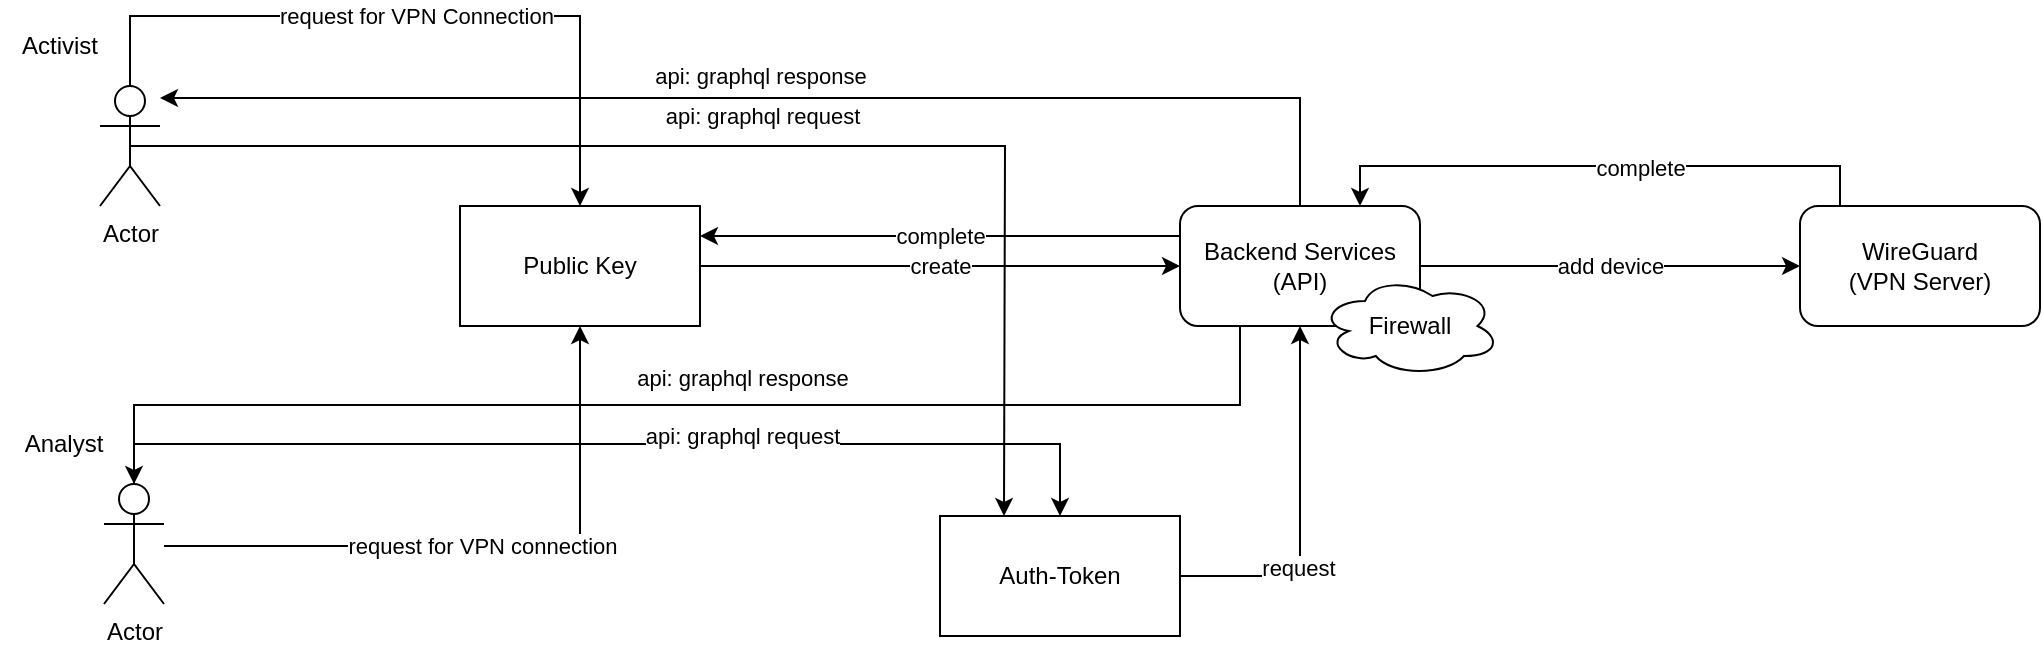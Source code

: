 <mxfile version="16.0.0" type="device" pages="7"><diagram id="SrS7joauAKcXV57cKLQ_" name="system"><mxGraphModel dx="2062" dy="1225" grid="1" gridSize="10" guides="1" tooltips="1" connect="1" arrows="1" fold="1" page="1" pageScale="1" pageWidth="850" pageHeight="1100" math="0" shadow="0"><root><mxCell id="UUX2hHJtu0doeAdZZE5L-0"/><mxCell id="UUX2hHJtu0doeAdZZE5L-1" parent="UUX2hHJtu0doeAdZZE5L-0"/><mxCell id="UUX2hHJtu0doeAdZZE5L-19" value="create" style="edgeStyle=orthogonalEdgeStyle;rounded=0;orthogonalLoop=1;jettySize=auto;html=1;exitX=1;exitY=0.5;exitDx=0;exitDy=0;entryX=0;entryY=0.5;entryDx=0;entryDy=0;" parent="UUX2hHJtu0doeAdZZE5L-1" source="UUX2hHJtu0doeAdZZE5L-3" target="UUX2hHJtu0doeAdZZE5L-18" edge="1"><mxGeometry relative="1" as="geometry"/></mxCell><mxCell id="UUX2hHJtu0doeAdZZE5L-3" value="Public Key" style="rounded=0;whiteSpace=wrap;html=1;" parent="UUX2hHJtu0doeAdZZE5L-1" vertex="1"><mxGeometry x="580" y="435" width="120" height="60" as="geometry"/></mxCell><mxCell id="UUX2hHJtu0doeAdZZE5L-12" value="" style="group" parent="UUX2hHJtu0doeAdZZE5L-1" vertex="1" connectable="0"><mxGeometry x="350" y="340" width="80" height="95" as="geometry"/></mxCell><mxCell id="UUX2hHJtu0doeAdZZE5L-10" value="Actor" style="shape=umlActor;verticalLabelPosition=bottom;verticalAlign=top;html=1;outlineConnect=0;" parent="UUX2hHJtu0doeAdZZE5L-12" vertex="1"><mxGeometry x="50" y="35" width="30" height="60" as="geometry"/></mxCell><mxCell id="UUX2hHJtu0doeAdZZE5L-11" value="Activist" style="text;html=1;strokeColor=none;fillColor=none;align=center;verticalAlign=middle;whiteSpace=wrap;rounded=0;" parent="UUX2hHJtu0doeAdZZE5L-12" vertex="1"><mxGeometry width="60" height="30" as="geometry"/></mxCell><mxCell id="UUX2hHJtu0doeAdZZE5L-13" value="" style="group" parent="UUX2hHJtu0doeAdZZE5L-1" vertex="1" connectable="0"><mxGeometry x="352" y="539" width="80" height="95" as="geometry"/></mxCell><mxCell id="UUX2hHJtu0doeAdZZE5L-4" value="Actor" style="shape=umlActor;verticalLabelPosition=bottom;verticalAlign=top;html=1;outlineConnect=0;" parent="UUX2hHJtu0doeAdZZE5L-13" vertex="1"><mxGeometry x="50" y="35" width="30" height="60" as="geometry"/></mxCell><mxCell id="UUX2hHJtu0doeAdZZE5L-9" value="Analyst" style="text;html=1;strokeColor=none;fillColor=none;align=center;verticalAlign=middle;whiteSpace=wrap;rounded=0;" parent="UUX2hHJtu0doeAdZZE5L-13" vertex="1"><mxGeometry width="60" height="30" as="geometry"/></mxCell><mxCell id="UUX2hHJtu0doeAdZZE5L-14" value="request for VPN Connection" style="edgeStyle=orthogonalEdgeStyle;rounded=0;orthogonalLoop=1;jettySize=auto;html=1;" parent="UUX2hHJtu0doeAdZZE5L-1" source="UUX2hHJtu0doeAdZZE5L-10" target="UUX2hHJtu0doeAdZZE5L-3" edge="1"><mxGeometry relative="1" as="geometry"><Array as="points"><mxPoint x="640" y="340"/></Array></mxGeometry></mxCell><mxCell id="UUX2hHJtu0doeAdZZE5L-15" value="request for VPN connection" style="edgeStyle=orthogonalEdgeStyle;rounded=0;orthogonalLoop=1;jettySize=auto;html=1;" parent="UUX2hHJtu0doeAdZZE5L-1" source="UUX2hHJtu0doeAdZZE5L-4" target="UUX2hHJtu0doeAdZZE5L-3" edge="1"><mxGeometry relative="1" as="geometry"><Array as="points"><mxPoint x="640" y="605"/></Array></mxGeometry></mxCell><mxCell id="UUX2hHJtu0doeAdZZE5L-21" value="add device" style="edgeStyle=orthogonalEdgeStyle;rounded=0;orthogonalLoop=1;jettySize=auto;html=1;exitX=1;exitY=0.5;exitDx=0;exitDy=0;" parent="UUX2hHJtu0doeAdZZE5L-1" source="UUX2hHJtu0doeAdZZE5L-18" target="UUX2hHJtu0doeAdZZE5L-20" edge="1"><mxGeometry relative="1" as="geometry"/></mxCell><mxCell id="UUX2hHJtu0doeAdZZE5L-29" value="api: graphql response" style="edgeStyle=orthogonalEdgeStyle;rounded=0;orthogonalLoop=1;jettySize=auto;html=1;" parent="UUX2hHJtu0doeAdZZE5L-1" source="UUX2hHJtu0doeAdZZE5L-18" target="UUX2hHJtu0doeAdZZE5L-10" edge="1"><mxGeometry x="0.038" y="-11" relative="1" as="geometry"><mxPoint x="415" y="381" as="targetPoint"/><Array as="points"><mxPoint x="1000" y="381"/></Array><mxPoint as="offset"/></mxGeometry></mxCell><mxCell id="UUX2hHJtu0doeAdZZE5L-32" value="api: graphql response" style="edgeStyle=orthogonalEdgeStyle;rounded=0;orthogonalLoop=1;jettySize=auto;html=1;exitX=0.25;exitY=1;exitDx=0;exitDy=0;entryX=0.5;entryY=0;entryDx=0;entryDy=0;entryPerimeter=0;" parent="UUX2hHJtu0doeAdZZE5L-1" source="UUX2hHJtu0doeAdZZE5L-18" target="UUX2hHJtu0doeAdZZE5L-4" edge="1"><mxGeometry x="-0.087" y="-14" relative="1" as="geometry"><mxPoint as="offset"/></mxGeometry></mxCell><mxCell id="UUX2hHJtu0doeAdZZE5L-35" value="complete" style="edgeStyle=orthogonalEdgeStyle;rounded=0;orthogonalLoop=1;jettySize=auto;html=1;exitX=0;exitY=0.25;exitDx=0;exitDy=0;entryX=1;entryY=0.25;entryDx=0;entryDy=0;" parent="UUX2hHJtu0doeAdZZE5L-1" source="UUX2hHJtu0doeAdZZE5L-18" target="UUX2hHJtu0doeAdZZE5L-3" edge="1"><mxGeometry relative="1" as="geometry"/></mxCell><mxCell id="UUX2hHJtu0doeAdZZE5L-18" value="Backend Services&lt;br&gt;(API)" style="rounded=1;whiteSpace=wrap;html=1;" parent="UUX2hHJtu0doeAdZZE5L-1" vertex="1"><mxGeometry x="940" y="435" width="120" height="60" as="geometry"/></mxCell><mxCell id="UUX2hHJtu0doeAdZZE5L-33" style="edgeStyle=orthogonalEdgeStyle;rounded=0;orthogonalLoop=1;jettySize=auto;html=1;" parent="UUX2hHJtu0doeAdZZE5L-1" source="UUX2hHJtu0doeAdZZE5L-20" target="UUX2hHJtu0doeAdZZE5L-18" edge="1"><mxGeometry relative="1" as="geometry"><Array as="points"><mxPoint x="1270" y="415"/><mxPoint x="1030" y="415"/></Array></mxGeometry></mxCell><mxCell id="UUX2hHJtu0doeAdZZE5L-34" value="complete" style="edgeLabel;html=1;align=center;verticalAlign=middle;resizable=0;points=[];" parent="UUX2hHJtu0doeAdZZE5L-33" vertex="1" connectable="0"><mxGeometry x="-0.142" y="1" relative="1" as="geometry"><mxPoint as="offset"/></mxGeometry></mxCell><mxCell id="UUX2hHJtu0doeAdZZE5L-20" value="WireGuard&lt;br&gt;(VPN Server)" style="rounded=1;whiteSpace=wrap;html=1;" parent="UUX2hHJtu0doeAdZZE5L-1" vertex="1"><mxGeometry x="1250" y="435" width="120" height="60" as="geometry"/></mxCell><mxCell id="UUX2hHJtu0doeAdZZE5L-26" style="edgeStyle=orthogonalEdgeStyle;rounded=0;orthogonalLoop=1;jettySize=auto;html=1;exitX=1;exitY=0.5;exitDx=0;exitDy=0;" parent="UUX2hHJtu0doeAdZZE5L-1" source="UUX2hHJtu0doeAdZZE5L-22" target="UUX2hHJtu0doeAdZZE5L-18" edge="1"><mxGeometry relative="1" as="geometry"/></mxCell><mxCell id="UUX2hHJtu0doeAdZZE5L-27" value="request" style="edgeLabel;html=1;align=center;verticalAlign=middle;resizable=0;points=[];" parent="UUX2hHJtu0doeAdZZE5L-26" vertex="1" connectable="0"><mxGeometry x="-0.308" y="1" relative="1" as="geometry"><mxPoint as="offset"/></mxGeometry></mxCell><mxCell id="UUX2hHJtu0doeAdZZE5L-22" value="Auth-Token" style="rounded=0;whiteSpace=wrap;html=1;" parent="UUX2hHJtu0doeAdZZE5L-1" vertex="1"><mxGeometry x="820" y="590" width="120" height="60" as="geometry"/></mxCell><mxCell id="UUX2hHJtu0doeAdZZE5L-23" value="api: graphql request" style="edgeStyle=orthogonalEdgeStyle;rounded=0;orthogonalLoop=1;jettySize=auto;html=1;exitX=0.5;exitY=0.5;exitDx=0;exitDy=0;exitPerimeter=0;" parent="UUX2hHJtu0doeAdZZE5L-1" source="UUX2hHJtu0doeAdZZE5L-10" edge="1"><mxGeometry x="0.013" y="15" relative="1" as="geometry"><mxPoint x="402" y="405" as="sourcePoint"/><mxPoint x="852" y="590" as="targetPoint"/><mxPoint as="offset"/></mxGeometry></mxCell><mxCell id="UUX2hHJtu0doeAdZZE5L-24" style="edgeStyle=orthogonalEdgeStyle;rounded=0;orthogonalLoop=1;jettySize=auto;html=1;entryX=0.5;entryY=0;entryDx=0;entryDy=0;exitX=0.5;exitY=0;exitDx=0;exitDy=0;exitPerimeter=0;" parent="UUX2hHJtu0doeAdZZE5L-1" source="UUX2hHJtu0doeAdZZE5L-4" target="UUX2hHJtu0doeAdZZE5L-22" edge="1"><mxGeometry relative="1" as="geometry"><mxPoint x="410" y="561" as="sourcePoint"/><mxPoint x="770" y="686" as="targetPoint"/></mxGeometry></mxCell><mxCell id="UUX2hHJtu0doeAdZZE5L-25" value="api: graphql request" style="edgeLabel;html=1;align=center;verticalAlign=middle;resizable=0;points=[];" parent="UUX2hHJtu0doeAdZZE5L-24" vertex="1" connectable="0"><mxGeometry x="0.27" y="-1" relative="1" as="geometry"><mxPoint x="-6" y="-5" as="offset"/></mxGeometry></mxCell><mxCell id="UUX2hHJtu0doeAdZZE5L-39" value="Firewall" style="ellipse;shape=cloud;whiteSpace=wrap;html=1;" parent="UUX2hHJtu0doeAdZZE5L-1" vertex="1"><mxGeometry x="1010" y="470" width="90" height="50" as="geometry"/></mxCell></root></mxGraphModel></diagram><diagram id="C5RBs43oDa-KdzZeNtuy" name="classes"><mxGraphModel dx="2062" dy="1225" grid="1" gridSize="10" guides="1" tooltips="1" connect="1" arrows="1" fold="1" page="1" pageScale="1" pageWidth="827" pageHeight="1169" math="0" shadow="0"><root><mxCell id="WIyWlLk6GJQsqaUBKTNV-0"/><mxCell id="WIyWlLk6GJQsqaUBKTNV-1" parent="WIyWlLk6GJQsqaUBKTNV-0"/><mxCell id="WJwvCy0YY5WMfCJgUdzy-0" value="" style="group" parent="WIyWlLk6GJQsqaUBKTNV-1" vertex="1" connectable="0"><mxGeometry x="110" y="116" width="1472" height="1004" as="geometry"/></mxCell><mxCell id="6ySD-TQk2qjZus4H09yD-2" value="" style="group" parent="WJwvCy0YY5WMfCJgUdzy-0" vertex="1" connectable="0"><mxGeometry x="594" y="145" width="671" height="679" as="geometry"/></mxCell><mxCell id="J-iKLdNQw37j6aQfF1UV-80" value="" style="group" parent="6ySD-TQk2qjZus4H09yD-2" vertex="1" connectable="0"><mxGeometry width="671" height="679" as="geometry"/></mxCell><mxCell id="J-iKLdNQw37j6aQfF1UV-66" value="" style="group" parent="J-iKLdNQw37j6aQfF1UV-80" vertex="1" connectable="0"><mxGeometry x="30" y="41" width="641" height="638" as="geometry"/></mxCell><mxCell id="J-iKLdNQw37j6aQfF1UV-58" style="edgeStyle=orthogonalEdgeStyle;rounded=0;orthogonalLoop=1;jettySize=auto;html=1;exitX=0.5;exitY=1;exitDx=0;exitDy=0;entryX=0.5;entryY=0;entryDx=0;entryDy=0;" parent="J-iKLdNQw37j6aQfF1UV-66" source="zkfFHV4jXpPFQw0GAbJ--0" target="J-iKLdNQw37j6aQfF1UV-24" edge="1"><mxGeometry relative="1" as="geometry"><mxPoint x="531" y="290" as="targetPoint"/></mxGeometry></mxCell><mxCell id="J-iKLdNQw37j6aQfF1UV-73" value="0..*" style="edgeLabel;html=1;align=center;verticalAlign=middle;resizable=0;points=[];" parent="J-iKLdNQw37j6aQfF1UV-58" vertex="1" connectable="0"><mxGeometry x="0.86" y="-1" relative="1" as="geometry"><mxPoint as="offset"/></mxGeometry></mxCell><mxCell id="zkfFHV4jXpPFQw0GAbJ--0" value="User" style="swimlane;fontStyle=0;align=center;verticalAlign=top;childLayout=stackLayout;horizontal=1;startSize=26;horizontalStack=0;resizeParent=1;resizeLast=0;collapsible=1;marginBottom=0;rounded=0;shadow=0;strokeWidth=1;" parent="J-iKLdNQw37j6aQfF1UV-66" vertex="1"><mxGeometry x="160" y="-80" width="160" height="90" as="geometry"><mxRectangle x="230" y="140" width="160" height="26" as="alternateBounds"/></mxGeometry></mxCell><mxCell id="zkfFHV4jXpPFQw0GAbJ--2" value="+ id: guid&#10;+ username: string&#10;+ password: string" style="text;align=left;verticalAlign=top;spacingLeft=4;spacingRight=4;overflow=hidden;rotatable=0;points=[[0,0.5],[1,0.5]];portConstraint=eastwest;rounded=0;shadow=0;html=0;" parent="zkfFHV4jXpPFQw0GAbJ--0" vertex="1"><mxGeometry y="26" width="160" height="54" as="geometry"/></mxCell><mxCell id="J-iKLdNQw37j6aQfF1UV-15" value="Incident" style="swimlane;fontStyle=0;align=center;verticalAlign=top;childLayout=stackLayout;horizontal=1;startSize=26;horizontalStack=0;resizeParent=1;resizeLast=0;collapsible=1;marginBottom=0;rounded=0;shadow=0;strokeWidth=1;" parent="J-iKLdNQw37j6aQfF1UV-66" vertex="1"><mxGeometry x="160" y="244" width="160" height="120" as="geometry"><mxRectangle x="230" y="140" width="160" height="26" as="alternateBounds"/></mxGeometry></mxCell><mxCell id="J-iKLdNQw37j6aQfF1UV-16" value="+ id: guid&#10;+ incidentType: guid&#10;+ institutions: [guid]&#10;+ description: string&#10;+ assets: [guid]&#10;+ tags: [guid]" style="text;align=left;verticalAlign=top;spacingLeft=4;spacingRight=4;overflow=hidden;rotatable=0;points=[[0,0.5],[1,0.5]];portConstraint=eastwest;" parent="J-iKLdNQw37j6aQfF1UV-15" vertex="1"><mxGeometry y="26" width="160" height="94" as="geometry"/></mxCell><mxCell id="J-iKLdNQw37j6aQfF1UV-36" value="is uploading" style="edgeStyle=none;rounded=0;orthogonalLoop=1;jettySize=auto;html=1;" parent="J-iKLdNQw37j6aQfF1UV-66" source="zkfFHV4jXpPFQw0GAbJ--0" target="J-iKLdNQw37j6aQfF1UV-15" edge="1"><mxGeometry relative="1" as="geometry"/></mxCell><mxCell id="J-iKLdNQw37j6aQfF1UV-74" value="0..*" style="edgeLabel;html=1;align=center;verticalAlign=middle;resizable=0;points=[];" parent="J-iKLdNQw37j6aQfF1UV-36" vertex="1" connectable="0"><mxGeometry x="0.796" y="1" relative="1" as="geometry"><mxPoint as="offset"/></mxGeometry></mxCell><mxCell id="J-iKLdNQw37j6aQfF1UV-24" value="Asset" style="swimlane;fontStyle=0;align=center;verticalAlign=top;childLayout=stackLayout;horizontal=1;startSize=26;horizontalStack=0;resizeParent=1;resizeLast=0;collapsible=1;marginBottom=0;rounded=0;shadow=0;strokeWidth=1;" parent="J-iKLdNQw37j6aQfF1UV-66" vertex="1"><mxGeometry x="451" y="237" width="160" height="102" as="geometry"><mxRectangle x="550" y="140" width="160" height="26" as="alternateBounds"/></mxGeometry></mxCell><mxCell id="J-iKLdNQw37j6aQfF1UV-25" value="+ id: guid&#10;+ userID: guid&#10;+ caption: string&#10;+ filename: string" style="text;align=left;verticalAlign=top;spacingLeft=4;spacingRight=4;overflow=hidden;rotatable=0;points=[[0,0.5],[1,0.5]];portConstraint=eastwest;" parent="J-iKLdNQw37j6aQfF1UV-24" vertex="1"><mxGeometry y="26" width="160" height="76" as="geometry"/></mxCell><mxCell id="J-iKLdNQw37j6aQfF1UV-37" style="edgeStyle=orthogonalEdgeStyle;rounded=0;orthogonalLoop=1;jettySize=auto;html=1;exitX=1;exitY=0.5;exitDx=0;exitDy=0;" parent="J-iKLdNQw37j6aQfF1UV-66" target="J-iKLdNQw37j6aQfF1UV-25" edge="1"><mxGeometry relative="1" as="geometry"><mxPoint x="320" y="301" as="sourcePoint"/></mxGeometry></mxCell><mxCell id="J-iKLdNQw37j6aQfF1UV-53" value="has many" style="edgeLabel;html=1;align=center;verticalAlign=middle;resizable=0;points=[];" parent="J-iKLdNQw37j6aQfF1UV-37" vertex="1" connectable="0"><mxGeometry x="-0.36" y="-1" relative="1" as="geometry"><mxPoint x="25" y="-2" as="offset"/></mxGeometry></mxCell><mxCell id="J-iKLdNQw37j6aQfF1UV-38" value="Review" style="swimlane;fontStyle=0;align=center;verticalAlign=top;childLayout=stackLayout;horizontal=1;startSize=26;horizontalStack=0;resizeParent=1;resizeLast=0;collapsible=1;marginBottom=0;rounded=0;shadow=0;strokeWidth=1;" parent="J-iKLdNQw37j6aQfF1UV-66" vertex="1"><mxGeometry x="-30" y="104" width="160" height="100" as="geometry"><mxRectangle x="550" y="140" width="160" height="26" as="alternateBounds"/></mxGeometry></mxCell><mxCell id="J-iKLdNQw37j6aQfF1UV-39" value="+ id: guid&#10;+ institutionID: guid&#10;+ userID: guid&#10;+ description:string" style="text;align=left;verticalAlign=top;spacingLeft=4;spacingRight=4;overflow=hidden;rotatable=0;points=[[0,0.5],[1,0.5]];portConstraint=eastwest;" parent="J-iKLdNQw37j6aQfF1UV-38" vertex="1"><mxGeometry y="26" width="160" height="74" as="geometry"/></mxCell><mxCell id="J-iKLdNQw37j6aQfF1UV-46" style="edgeStyle=orthogonalEdgeStyle;rounded=0;orthogonalLoop=1;jettySize=auto;html=1;exitX=0;exitY=0.5;exitDx=0;exitDy=0;entryX=0.5;entryY=0;entryDx=0;entryDy=0;" parent="J-iKLdNQw37j6aQfF1UV-66" target="J-iKLdNQw37j6aQfF1UV-38" edge="1"><mxGeometry relative="1" as="geometry"><mxPoint x="160" y="-15" as="sourcePoint"/></mxGeometry></mxCell><mxCell id="J-iKLdNQw37j6aQfF1UV-50" value="1" style="edgeLabel;html=1;align=center;verticalAlign=middle;resizable=0;points=[];" parent="J-iKLdNQw37j6aQfF1UV-46" vertex="1" connectable="0"><mxGeometry x="-0.835" y="-1" relative="1" as="geometry"><mxPoint as="offset"/></mxGeometry></mxCell><mxCell id="J-iKLdNQw37j6aQfF1UV-67" value="is submitting" style="edgeLabel;html=1;align=center;verticalAlign=middle;resizable=0;points=[];" parent="J-iKLdNQw37j6aQfF1UV-46" vertex="1" connectable="0"><mxGeometry x="0.434" y="-3" relative="1" as="geometry"><mxPoint as="offset"/></mxGeometry></mxCell><mxCell id="J-iKLdNQw37j6aQfF1UV-71" value="1..*" style="edgeLabel;html=1;align=center;verticalAlign=middle;resizable=0;points=[];" parent="J-iKLdNQw37j6aQfF1UV-46" vertex="1" connectable="0"><mxGeometry x="0.785" y="-4" relative="1" as="geometry"><mxPoint x="3" as="offset"/></mxGeometry></mxCell><mxCell id="J-iKLdNQw37j6aQfF1UV-78" value="0..*" style="text;html=1;align=center;verticalAlign=middle;resizable=0;points=[];autosize=1;strokeColor=none;fillColor=none;fontSize=11;" parent="J-iKLdNQw37j6aQfF1UV-66" vertex="1"><mxGeometry x="421" y="278" width="30" height="20" as="geometry"/></mxCell><mxCell id="e4SeG0GlXurm94vQ1NvX-8" style="edgeStyle=orthogonalEdgeStyle;rounded=0;orthogonalLoop=1;jettySize=auto;html=1;fontSize=11;fontColor=#000000;" parent="J-iKLdNQw37j6aQfF1UV-66" source="6ySD-TQk2qjZus4H09yD-26" target="J-iKLdNQw37j6aQfF1UV-16" edge="1"><mxGeometry relative="1" as="geometry"/></mxCell><mxCell id="e4SeG0GlXurm94vQ1NvX-12" value="is creating" style="edgeLabel;html=1;align=center;verticalAlign=middle;resizable=0;points=[];fontSize=11;fontColor=#000000;" parent="e4SeG0GlXurm94vQ1NvX-8" vertex="1" connectable="0"><mxGeometry x="-0.569" y="-3" relative="1" as="geometry"><mxPoint as="offset"/></mxGeometry></mxCell><mxCell id="6ySD-TQk2qjZus4H09yD-26" value="CreateIncidentCommand" style="swimlane;fontStyle=0;align=center;verticalAlign=top;childLayout=stackLayout;horizontal=1;startSize=26;horizontalStack=0;resizeParent=1;resizeLast=0;collapsible=1;marginBottom=0;rounded=0;shadow=0;strokeWidth=1;" parent="J-iKLdNQw37j6aQfF1UV-66" vertex="1"><mxGeometry x="-110" y="357" width="170" height="110" as="geometry"><mxRectangle x="550" y="140" width="160" height="26" as="alternateBounds"/></mxGeometry></mxCell><mxCell id="6ySD-TQk2qjZus4H09yD-27" value="+ id: guid&#10;+ country: string&#10;+ institutionID: string&#10;+ description: string&#10;+ tags: string" style="text;align=left;verticalAlign=top;spacingLeft=4;spacingRight=4;overflow=hidden;rotatable=0;points=[[0,0.5],[1,0.5]];portConstraint=eastwest;" parent="6ySD-TQk2qjZus4H09yD-26" vertex="1"><mxGeometry y="26" width="170" height="84" as="geometry"/></mxCell><mxCell id="e4SeG0GlXurm94vQ1NvX-9" style="edgeStyle=orthogonalEdgeStyle;rounded=0;orthogonalLoop=1;jettySize=auto;html=1;exitX=0.5;exitY=0;exitDx=0;exitDy=0;entryX=0.5;entryY=1;entryDx=0;entryDy=0;fontSize=11;fontColor=#000000;" parent="J-iKLdNQw37j6aQfF1UV-66" source="6ySD-TQk2qjZus4H09yD-32" target="J-iKLdNQw37j6aQfF1UV-15" edge="1"><mxGeometry relative="1" as="geometry"/></mxCell><mxCell id="e4SeG0GlXurm94vQ1NvX-13" value="is deleting" style="edgeLabel;html=1;align=center;verticalAlign=middle;resizable=0;points=[];fontSize=11;fontColor=#000000;" parent="e4SeG0GlXurm94vQ1NvX-9" vertex="1" connectable="0"><mxGeometry x="-0.04" y="-1" relative="1" as="geometry"><mxPoint as="offset"/></mxGeometry></mxCell><mxCell id="e4SeG0GlXurm94vQ1NvX-15" style="edgeStyle=orthogonalEdgeStyle;rounded=0;orthogonalLoop=1;jettySize=auto;html=1;fontSize=11;fontColor=#000000;" parent="J-iKLdNQw37j6aQfF1UV-66" source="6ySD-TQk2qjZus4H09yD-32" target="6ySD-TQk2qjZus4H09yD-34" edge="1"><mxGeometry relative="1" as="geometry"/></mxCell><mxCell id="e4SeG0GlXurm94vQ1NvX-17" value="is triggering" style="edgeLabel;html=1;align=center;verticalAlign=middle;resizable=0;points=[];fontSize=11;fontColor=#000000;" parent="e4SeG0GlXurm94vQ1NvX-15" vertex="1" connectable="0"><mxGeometry x="-0.216" y="1" relative="1" as="geometry"><mxPoint as="offset"/></mxGeometry></mxCell><mxCell id="6ySD-TQk2qjZus4H09yD-32" value="DeleteIncidentCommand" style="swimlane;fontStyle=0;align=center;verticalAlign=top;childLayout=stackLayout;horizontal=1;startSize=26;horizontalStack=0;resizeParent=1;resizeLast=0;collapsible=1;marginBottom=0;rounded=0;shadow=0;strokeWidth=1;" parent="J-iKLdNQw37j6aQfF1UV-66" vertex="1"><mxGeometry x="155" y="439" width="170" height="50" as="geometry"><mxRectangle x="550" y="140" width="160" height="26" as="alternateBounds"/></mxGeometry></mxCell><mxCell id="6ySD-TQk2qjZus4H09yD-33" value="+ incidentID: guid" style="text;align=left;verticalAlign=top;spacingLeft=4;spacingRight=4;overflow=hidden;rotatable=0;points=[[0,0.5],[1,0.5]];portConstraint=eastwest;" parent="6ySD-TQk2qjZus4H09yD-32" vertex="1"><mxGeometry y="26" width="170" height="24" as="geometry"/></mxCell><mxCell id="6ySD-TQk2qjZus4H09yD-34" value="DeleteIncidentActivity" style="swimlane;fontStyle=0;align=center;verticalAlign=top;childLayout=stackLayout;horizontal=1;startSize=26;horizontalStack=0;resizeParent=1;resizeLast=0;collapsible=1;marginBottom=0;rounded=0;shadow=0;strokeWidth=1;" parent="J-iKLdNQw37j6aQfF1UV-66" vertex="1"><mxGeometry x="147" y="550" width="186" height="70" as="geometry"><mxRectangle x="550" y="140" width="160" height="26" as="alternateBounds"/></mxGeometry></mxCell><mxCell id="6ySD-TQk2qjZus4H09yD-35" value="+ incidentID: guid" style="text;align=left;verticalAlign=top;spacingLeft=4;spacingRight=4;overflow=hidden;rotatable=0;points=[[0,0.5],[1,0.5]];portConstraint=eastwest;" parent="6ySD-TQk2qjZus4H09yD-34" vertex="1"><mxGeometry y="26" width="186" height="44" as="geometry"/></mxCell><mxCell id="6ySD-TQk2qjZus4H09yD-44" value="DeleteAssetCommand" style="swimlane;fontStyle=0;align=center;verticalAlign=top;childLayout=stackLayout;horizontal=1;startSize=26;horizontalStack=0;resizeParent=1;resizeLast=0;collapsible=1;marginBottom=0;rounded=0;shadow=0;strokeWidth=1;" parent="J-iKLdNQw37j6aQfF1UV-66" vertex="1"><mxGeometry x="446" y="468" width="170" height="50" as="geometry"><mxRectangle x="550" y="140" width="160" height="26" as="alternateBounds"/></mxGeometry></mxCell><mxCell id="6ySD-TQk2qjZus4H09yD-45" value="+ assetID: guid" style="text;align=left;verticalAlign=top;spacingLeft=4;spacingRight=4;overflow=hidden;rotatable=0;points=[[0,0.5],[1,0.5]];portConstraint=eastwest;" parent="6ySD-TQk2qjZus4H09yD-44" vertex="1"><mxGeometry y="26" width="170" height="24" as="geometry"/></mxCell><mxCell id="6ySD-TQk2qjZus4H09yD-46" value="DeleteAssetActivity" style="swimlane;fontStyle=0;align=center;verticalAlign=top;childLayout=stackLayout;horizontal=1;startSize=26;horizontalStack=0;resizeParent=1;resizeLast=0;collapsible=1;marginBottom=0;rounded=0;shadow=0;strokeWidth=1;" parent="J-iKLdNQw37j6aQfF1UV-66" vertex="1"><mxGeometry x="438" y="593" width="186" height="70" as="geometry"><mxRectangle x="550" y="140" width="160" height="26" as="alternateBounds"/></mxGeometry></mxCell><mxCell id="6ySD-TQk2qjZus4H09yD-47" value="+ assetID: guid&#10;+ message: string" style="text;align=left;verticalAlign=top;spacingLeft=4;spacingRight=4;overflow=hidden;rotatable=0;points=[[0,0.5],[1,0.5]];portConstraint=eastwest;" parent="6ySD-TQk2qjZus4H09yD-46" vertex="1"><mxGeometry y="26" width="186" height="44" as="geometry"/></mxCell><mxCell id="e4SeG0GlXurm94vQ1NvX-22" value="is triggering" style="edgeStyle=orthogonalEdgeStyle;rounded=0;orthogonalLoop=1;jettySize=auto;html=1;fontSize=11;fontColor=#000000;" parent="J-iKLdNQw37j6aQfF1UV-66" source="6ySD-TQk2qjZus4H09yD-44" target="6ySD-TQk2qjZus4H09yD-46" edge="1"><mxGeometry relative="1" as="geometry"/></mxCell><mxCell id="e4SeG0GlXurm94vQ1NvX-28" style="edgeStyle=orthogonalEdgeStyle;rounded=0;orthogonalLoop=1;jettySize=auto;html=1;fontSize=11;fontColor=#000000;" parent="J-iKLdNQw37j6aQfF1UV-66" source="6ySD-TQk2qjZus4H09yD-44" target="J-iKLdNQw37j6aQfF1UV-24" edge="1"><mxGeometry relative="1" as="geometry"/></mxCell><mxCell id="e4SeG0GlXurm94vQ1NvX-29" value="is deleting" style="edgeLabel;html=1;align=center;verticalAlign=middle;resizable=0;points=[];fontSize=11;fontColor=#000000;" parent="e4SeG0GlXurm94vQ1NvX-28" vertex="1" connectable="0"><mxGeometry x="-0.418" y="4" relative="1" as="geometry"><mxPoint as="offset"/></mxGeometry></mxCell><mxCell id="J-iKLdNQw37j6aQfF1UV-76" value="1..*" style="text;html=1;align=center;verticalAlign=middle;resizable=0;points=[];autosize=1;strokeColor=none;fillColor=none;" parent="J-iKLdNQw37j6aQfF1UV-80" vertex="1"><mxGeometry x="445" y="-6" width="30" height="20" as="geometry"/></mxCell><mxCell id="6ySD-TQk2qjZus4H09yD-20" value="CreateReviewCommand" style="swimlane;fontStyle=0;align=center;verticalAlign=top;childLayout=stackLayout;horizontal=1;startSize=26;horizontalStack=0;resizeParent=1;resizeLast=0;collapsible=1;marginBottom=0;rounded=0;shadow=0;strokeWidth=1;" parent="WJwvCy0YY5WMfCJgUdzy-0" vertex="1"><mxGeometry x="302" y="236" width="160" height="70" as="geometry"><mxRectangle x="550" y="140" width="160" height="26" as="alternateBounds"/></mxGeometry></mxCell><mxCell id="6ySD-TQk2qjZus4H09yD-21" value="+ institutionID: guid&#10;+ body: string" style="text;align=left;verticalAlign=top;spacingLeft=4;spacingRight=4;overflow=hidden;rotatable=0;points=[[0,0.5],[1,0.5]];portConstraint=eastwest;" parent="6ySD-TQk2qjZus4H09yD-20" vertex="1"><mxGeometry y="26" width="160" height="44" as="geometry"/></mxCell><mxCell id="6ySD-TQk2qjZus4H09yD-22" value="UpdateReviewCommand" style="swimlane;fontStyle=0;align=center;verticalAlign=top;childLayout=stackLayout;horizontal=1;startSize=26;horizontalStack=0;resizeParent=1;resizeLast=0;collapsible=1;marginBottom=0;rounded=0;shadow=0;strokeWidth=1;" parent="WJwvCy0YY5WMfCJgUdzy-0" vertex="1"><mxGeometry x="302" y="316" width="160" height="70" as="geometry"><mxRectangle x="550" y="140" width="160" height="26" as="alternateBounds"/></mxGeometry></mxCell><mxCell id="6ySD-TQk2qjZus4H09yD-23" value="+ reviewID: guid&#10;+ body: string" style="text;align=left;verticalAlign=top;spacingLeft=4;spacingRight=4;overflow=hidden;rotatable=0;points=[[0,0.5],[1,0.5]];portConstraint=eastwest;" parent="6ySD-TQk2qjZus4H09yD-22" vertex="1"><mxGeometry y="26" width="160" height="44" as="geometry"/></mxCell><mxCell id="6ySD-TQk2qjZus4H09yD-24" value="DeleteReviewCommand" style="swimlane;fontStyle=0;align=center;verticalAlign=top;childLayout=stackLayout;horizontal=1;startSize=26;horizontalStack=0;resizeParent=1;resizeLast=0;collapsible=1;marginBottom=0;rounded=0;shadow=0;strokeWidth=1;" parent="WJwvCy0YY5WMfCJgUdzy-0" vertex="1"><mxGeometry x="302" y="396" width="160" height="50" as="geometry"><mxRectangle x="550" y="140" width="160" height="26" as="alternateBounds"/></mxGeometry></mxCell><mxCell id="6ySD-TQk2qjZus4H09yD-25" value="+ reviewID: guid" style="text;align=left;verticalAlign=top;spacingLeft=4;spacingRight=4;overflow=hidden;rotatable=0;points=[[0,0.5],[1,0.5]];portConstraint=eastwest;" parent="6ySD-TQk2qjZus4H09yD-24" vertex="1"><mxGeometry y="26" width="160" height="24" as="geometry"/></mxCell><mxCell id="6ySD-TQk2qjZus4H09yD-36" value="ReviewActivityDeleted" style="swimlane;fontStyle=0;align=center;verticalAlign=top;childLayout=stackLayout;horizontal=1;startSize=26;horizontalStack=0;resizeParent=1;resizeLast=0;collapsible=1;marginBottom=0;rounded=0;shadow=0;strokeWidth=1;" parent="WJwvCy0YY5WMfCJgUdzy-0" vertex="1"><mxGeometry y="406" width="186" height="70" as="geometry"><mxRectangle x="550" y="140" width="160" height="26" as="alternateBounds"/></mxGeometry></mxCell><mxCell id="6ySD-TQk2qjZus4H09yD-37" value="+ reviewID: guid" style="text;align=left;verticalAlign=top;spacingLeft=4;spacingRight=4;overflow=hidden;rotatable=0;points=[[0,0.5],[1,0.5]];portConstraint=eastwest;" parent="6ySD-TQk2qjZus4H09yD-36" vertex="1"><mxGeometry y="26" width="186" height="44" as="geometry"/></mxCell><mxCell id="6ySD-TQk2qjZus4H09yD-38" value="ReviewActivityUpdated" style="swimlane;fontStyle=0;align=center;verticalAlign=top;childLayout=stackLayout;horizontal=1;startSize=26;horizontalStack=0;resizeParent=1;resizeLast=0;collapsible=1;marginBottom=0;rounded=0;shadow=0;strokeWidth=1;" parent="WJwvCy0YY5WMfCJgUdzy-0" vertex="1"><mxGeometry y="316" width="186" height="70" as="geometry"><mxRectangle x="550" y="140" width="160" height="26" as="alternateBounds"/></mxGeometry></mxCell><mxCell id="6ySD-TQk2qjZus4H09yD-39" value="+ reviewID: guid" style="text;align=left;verticalAlign=top;spacingLeft=4;spacingRight=4;overflow=hidden;rotatable=0;points=[[0,0.5],[1,0.5]];portConstraint=eastwest;" parent="6ySD-TQk2qjZus4H09yD-38" vertex="1"><mxGeometry y="26" width="186" height="44" as="geometry"/></mxCell><mxCell id="6ySD-TQk2qjZus4H09yD-40" value="ReviewActivityCreated" style="swimlane;fontStyle=0;align=center;verticalAlign=top;childLayout=stackLayout;horizontal=1;startSize=26;horizontalStack=0;resizeParent=1;resizeLast=0;collapsible=1;marginBottom=0;rounded=0;shadow=0;strokeWidth=1;" parent="WJwvCy0YY5WMfCJgUdzy-0" vertex="1"><mxGeometry y="236" width="186" height="70" as="geometry"><mxRectangle x="550" y="140" width="160" height="26" as="alternateBounds"/></mxGeometry></mxCell><mxCell id="6ySD-TQk2qjZus4H09yD-41" value="+ reviewID: guid" style="text;align=left;verticalAlign=top;spacingLeft=4;spacingRight=4;overflow=hidden;rotatable=0;points=[[0,0.5],[1,0.5]];portConstraint=eastwest;" parent="6ySD-TQk2qjZus4H09yD-40" vertex="1"><mxGeometry y="26" width="186" height="44" as="geometry"/></mxCell><mxCell id="6ySD-TQk2qjZus4H09yD-42" value="AddAssetCommand" style="swimlane;fontStyle=0;align=center;verticalAlign=top;childLayout=stackLayout;horizontal=1;startSize=26;horizontalStack=0;resizeParent=1;resizeLast=0;collapsible=1;marginBottom=0;rounded=0;shadow=0;strokeWidth=1;" parent="WJwvCy0YY5WMfCJgUdzy-0" vertex="1"><mxGeometry x="1294" y="654" width="170" height="76" as="geometry"><mxRectangle x="550" y="140" width="160" height="26" as="alternateBounds"/></mxGeometry></mxCell><mxCell id="6ySD-TQk2qjZus4H09yD-43" value="+ caption: string&#10;+ file: fileInfo" style="text;align=left;verticalAlign=top;spacingLeft=4;spacingRight=4;overflow=hidden;rotatable=0;points=[[0,0.5],[1,0.5]];portConstraint=eastwest;" parent="6ySD-TQk2qjZus4H09yD-42" vertex="1"><mxGeometry y="26" width="170" height="44" as="geometry"/></mxCell><mxCell id="5JGiX-k_UMiwqgW1BZU5-1" value="AddAssetActivity" style="swimlane;fontStyle=0;align=center;verticalAlign=top;childLayout=stackLayout;horizontal=1;startSize=26;horizontalStack=0;resizeParent=1;resizeLast=0;collapsible=1;marginBottom=0;rounded=0;shadow=0;strokeWidth=1;" parent="WJwvCy0YY5WMfCJgUdzy-0" vertex="1"><mxGeometry x="1286" y="869" width="186" height="70" as="geometry"><mxRectangle x="550" y="140" width="160" height="26" as="alternateBounds"/></mxGeometry></mxCell><mxCell id="5JGiX-k_UMiwqgW1BZU5-2" value="+ assetID: guid&#10;+ message: string" style="text;align=left;verticalAlign=top;spacingLeft=4;spacingRight=4;overflow=hidden;rotatable=0;points=[[0,0.5],[1,0.5]];portConstraint=eastwest;" parent="5JGiX-k_UMiwqgW1BZU5-1" vertex="1"><mxGeometry y="26" width="186" height="44" as="geometry"/></mxCell><mxCell id="e4SeG0GlXurm94vQ1NvX-0" value="is creating" style="edgeStyle=orthogonalEdgeStyle;rounded=0;orthogonalLoop=1;jettySize=auto;html=1;fontSize=11;fontColor=#000000;entryX=0;entryY=0;entryDx=0;entryDy=0;" parent="WJwvCy0YY5WMfCJgUdzy-0" source="6ySD-TQk2qjZus4H09yD-20" target="J-iKLdNQw37j6aQfF1UV-38" edge="1"><mxGeometry relative="1" as="geometry"><mxPoint x="464" y="271" as="sourcePoint"/><mxPoint x="594" y="284" as="targetPoint"/><Array as="points"><mxPoint x="594" y="271"/></Array></mxGeometry></mxCell><mxCell id="e4SeG0GlXurm94vQ1NvX-1" value="is updating" style="edgeStyle=orthogonalEdgeStyle;rounded=0;orthogonalLoop=1;jettySize=auto;html=1;fontSize=11;fontColor=#000000;" parent="WJwvCy0YY5WMfCJgUdzy-0" source="6ySD-TQk2qjZus4H09yD-22" target="J-iKLdNQw37j6aQfF1UV-39" edge="1"><mxGeometry relative="1" as="geometry"><mxPoint x="464" y="353" as="sourcePoint"/><mxPoint x="594" y="353" as="targetPoint"/><Array as="points"><mxPoint x="529" y="353"/><mxPoint x="529" y="352"/></Array></mxGeometry></mxCell><mxCell id="e4SeG0GlXurm94vQ1NvX-2" value="is deleting" style="edgeStyle=orthogonalEdgeStyle;rounded=0;orthogonalLoop=1;jettySize=auto;html=1;fontSize=11;fontColor=#000000;" parent="WJwvCy0YY5WMfCJgUdzy-0" source="6ySD-TQk2qjZus4H09yD-24" target="J-iKLdNQw37j6aQfF1UV-38" edge="1"><mxGeometry relative="1" as="geometry"><mxPoint x="464" y="423" as="sourcePoint"/><mxPoint x="594" y="353" as="targetPoint"/><Array as="points"><mxPoint x="594" y="409"/></Array></mxGeometry></mxCell><mxCell id="e4SeG0GlXurm94vQ1NvX-5" value="is triggering" style="edgeStyle=orthogonalEdgeStyle;rounded=0;orthogonalLoop=1;jettySize=auto;html=1;exitX=0;exitY=0.5;exitDx=0;exitDy=0;fontSize=11;fontColor=#000000;" parent="WJwvCy0YY5WMfCJgUdzy-0" source="6ySD-TQk2qjZus4H09yD-21" target="6ySD-TQk2qjZus4H09yD-41" edge="1"><mxGeometry relative="1" as="geometry"/></mxCell><mxCell id="e4SeG0GlXurm94vQ1NvX-6" value="is triggering" style="edgeStyle=orthogonalEdgeStyle;rounded=0;orthogonalLoop=1;jettySize=auto;html=1;fontSize=11;fontColor=#000000;" parent="WJwvCy0YY5WMfCJgUdzy-0" source="6ySD-TQk2qjZus4H09yD-23" target="6ySD-TQk2qjZus4H09yD-39" edge="1"><mxGeometry relative="1" as="geometry"><Array as="points"><mxPoint x="284" y="364"/><mxPoint x="284" y="364"/></Array></mxGeometry></mxCell><mxCell id="e4SeG0GlXurm94vQ1NvX-7" value="is triggering" style="edgeStyle=orthogonalEdgeStyle;rounded=0;orthogonalLoop=1;jettySize=auto;html=1;fontSize=11;fontColor=#000000;entryX=0.984;entryY=0.045;entryDx=0;entryDy=0;entryPerimeter=0;" parent="WJwvCy0YY5WMfCJgUdzy-0" source="6ySD-TQk2qjZus4H09yD-25" target="6ySD-TQk2qjZus4H09yD-37" edge="1"><mxGeometry relative="1" as="geometry"/></mxCell><mxCell id="e4SeG0GlXurm94vQ1NvX-21" value="is triggering" style="edgeStyle=orthogonalEdgeStyle;rounded=0;orthogonalLoop=1;jettySize=auto;html=1;fontSize=11;fontColor=#000000;" parent="WJwvCy0YY5WMfCJgUdzy-0" source="6ySD-TQk2qjZus4H09yD-42" target="5JGiX-k_UMiwqgW1BZU5-1" edge="1"><mxGeometry relative="1" as="geometry"/></mxCell><mxCell id="e4SeG0GlXurm94vQ1NvX-25" style="edgeStyle=orthogonalEdgeStyle;rounded=0;orthogonalLoop=1;jettySize=auto;html=1;fontSize=11;fontColor=#000000;exitX=0.5;exitY=0;exitDx=0;exitDy=0;" parent="WJwvCy0YY5WMfCJgUdzy-0" source="6ySD-TQk2qjZus4H09yD-42" target="J-iKLdNQw37j6aQfF1UV-24" edge="1"><mxGeometry relative="1" as="geometry"/></mxCell><mxCell id="e4SeG0GlXurm94vQ1NvX-27" value="is creating" style="edgeLabel;html=1;align=center;verticalAlign=middle;resizable=0;points=[];fontSize=11;fontColor=#000000;" parent="e4SeG0GlXurm94vQ1NvX-25" vertex="1" connectable="0"><mxGeometry x="-0.211" y="2" relative="1" as="geometry"><mxPoint y="1" as="offset"/></mxGeometry></mxCell><mxCell id="e4SeG0GlXurm94vQ1NvX-30" value="Activity" style="swimlane;fontStyle=0;align=center;verticalAlign=top;childLayout=stackLayout;horizontal=1;startSize=26;horizontalStack=0;resizeParent=1;resizeLast=0;collapsible=1;marginBottom=0;rounded=0;shadow=0;strokeWidth=1;" parent="WJwvCy0YY5WMfCJgUdzy-0" vertex="1"><mxGeometry x="134" y="824" width="160" height="160" as="geometry"><mxRectangle x="550" y="140" width="160" height="26" as="alternateBounds"/></mxGeometry></mxCell><mxCell id="e4SeG0GlXurm94vQ1NvX-31" value="+ id: guid&#10;+ type: string&#10;+ actor: User&#10;+ object: Object&#10;+ location: Object&#10;+ oneOf: Object&#10;+ origin: Object&#10;+ target: Object" style="text;align=left;verticalAlign=top;spacingLeft=4;spacingRight=4;overflow=hidden;rotatable=0;points=[[0,0.5],[1,0.5]];portConstraint=eastwest;" parent="e4SeG0GlXurm94vQ1NvX-30" vertex="1"><mxGeometry y="26" width="160" height="134" as="geometry"/></mxCell><mxCell id="e4SeG0GlXurm94vQ1NvX-18" value="CreateIncidentActivity" style="swimlane;fontStyle=0;align=center;verticalAlign=top;childLayout=stackLayout;horizontal=1;startSize=26;horizontalStack=0;resizeParent=1;resizeLast=0;collapsible=1;marginBottom=0;rounded=0;shadow=0;strokeWidth=1;" parent="WJwvCy0YY5WMfCJgUdzy-0" vertex="1"><mxGeometry x="506" y="679" width="186" height="70" as="geometry"><mxRectangle x="550" y="140" width="160" height="26" as="alternateBounds"/></mxGeometry></mxCell><mxCell id="e4SeG0GlXurm94vQ1NvX-19" value="+ incidentID: guid" style="text;align=left;verticalAlign=top;spacingLeft=4;spacingRight=4;overflow=hidden;rotatable=0;points=[[0,0.5],[1,0.5]];portConstraint=eastwest;" parent="e4SeG0GlXurm94vQ1NvX-18" vertex="1"><mxGeometry y="26" width="186" height="44" as="geometry"/></mxCell><mxCell id="e4SeG0GlXurm94vQ1NvX-33" value="is triggering" style="edgeStyle=orthogonalEdgeStyle;rounded=0;orthogonalLoop=1;jettySize=auto;html=1;fontSize=11;fontColor=#000000;" parent="WJwvCy0YY5WMfCJgUdzy-0" source="6ySD-TQk2qjZus4H09yD-26" target="e4SeG0GlXurm94vQ1NvX-18" edge="1"><mxGeometry relative="1" as="geometry"/></mxCell><mxCell id="e4SeG0GlXurm94vQ1NvX-34" value="is creating" style="edgeStyle=orthogonalEdgeStyle;rounded=0;orthogonalLoop=1;jettySize=auto;html=1;exitX=0;exitY=0.5;exitDx=0;exitDy=0;fontSize=11;fontColor=#000000;" parent="WJwvCy0YY5WMfCJgUdzy-0" source="6ySD-TQk2qjZus4H09yD-41" target="e4SeG0GlXurm94vQ1NvX-30" edge="1"><mxGeometry relative="1" as="geometry"/></mxCell><mxCell id="e4SeG0GlXurm94vQ1NvX-35" value="is creating" style="edgeStyle=orthogonalEdgeStyle;rounded=0;orthogonalLoop=1;jettySize=auto;html=1;exitX=0;exitY=0.5;exitDx=0;exitDy=0;fontSize=11;fontColor=#000000;" parent="WJwvCy0YY5WMfCJgUdzy-0" source="6ySD-TQk2qjZus4H09yD-39" edge="1"><mxGeometry relative="1" as="geometry"><mxPoint x="214" y="824" as="targetPoint"/></mxGeometry></mxCell><mxCell id="e4SeG0GlXurm94vQ1NvX-36" value="is creating" style="edgeStyle=orthogonalEdgeStyle;rounded=0;orthogonalLoop=1;jettySize=auto;html=1;exitX=0;exitY=0.5;exitDx=0;exitDy=0;fontSize=11;fontColor=#000000;" parent="WJwvCy0YY5WMfCJgUdzy-0" source="6ySD-TQk2qjZus4H09yD-37" edge="1"><mxGeometry relative="1" as="geometry"><mxPoint x="214" y="824" as="targetPoint"/></mxGeometry></mxCell><mxCell id="e4SeG0GlXurm94vQ1NvX-37" style="edgeStyle=orthogonalEdgeStyle;rounded=0;orthogonalLoop=1;jettySize=auto;html=1;fontSize=11;fontColor=#000000;" parent="WJwvCy0YY5WMfCJgUdzy-0" source="e4SeG0GlXurm94vQ1NvX-19" target="e4SeG0GlXurm94vQ1NvX-30" edge="1"><mxGeometry relative="1" as="geometry"/></mxCell><mxCell id="e4SeG0GlXurm94vQ1NvX-44" value="is creating" style="edgeLabel;html=1;align=center;verticalAlign=middle;resizable=0;points=[];fontSize=11;fontColor=#000000;" parent="e4SeG0GlXurm94vQ1NvX-37" vertex="1" connectable="0"><mxGeometry x="-0.085" relative="1" as="geometry"><mxPoint as="offset"/></mxGeometry></mxCell><mxCell id="e4SeG0GlXurm94vQ1NvX-39" value="is creating" style="edgeStyle=orthogonalEdgeStyle;rounded=0;orthogonalLoop=1;jettySize=auto;html=1;fontSize=11;fontColor=#000000;" parent="WJwvCy0YY5WMfCJgUdzy-0" source="6ySD-TQk2qjZus4H09yD-46" target="e4SeG0GlXurm94vQ1NvX-30" edge="1"><mxGeometry relative="1" as="geometry"/></mxCell><mxCell id="e4SeG0GlXurm94vQ1NvX-40" style="edgeStyle=orthogonalEdgeStyle;rounded=0;orthogonalLoop=1;jettySize=auto;html=1;fontSize=11;fontColor=#000000;" parent="WJwvCy0YY5WMfCJgUdzy-0" source="5JGiX-k_UMiwqgW1BZU5-1" target="e4SeG0GlXurm94vQ1NvX-30" edge="1"><mxGeometry relative="1" as="geometry"/></mxCell><mxCell id="e4SeG0GlXurm94vQ1NvX-43" value="is creating" style="edgeLabel;html=1;align=center;verticalAlign=middle;resizable=0;points=[];fontSize=11;fontColor=#000000;" parent="e4SeG0GlXurm94vQ1NvX-40" vertex="1" connectable="0"><mxGeometry x="-0.248" y="2" relative="1" as="geometry"><mxPoint as="offset"/></mxGeometry></mxCell><mxCell id="e4SeG0GlXurm94vQ1NvX-41" value="is creating" style="edgeStyle=orthogonalEdgeStyle;rounded=0;orthogonalLoop=1;jettySize=auto;html=1;fontSize=11;fontColor=#000000;" parent="WJwvCy0YY5WMfCJgUdzy-0" source="6ySD-TQk2qjZus4H09yD-34" target="e4SeG0GlXurm94vQ1NvX-30" edge="1"><mxGeometry relative="1" as="geometry"><Array as="points"><mxPoint x="214" y="771"/></Array></mxGeometry></mxCell><mxCell id="e4SeG0GlXurm94vQ1NvX-46" value="1..*" style="text;html=1;align=center;verticalAlign=middle;resizable=0;points=[];autosize=1;strokeColor=none;fillColor=none;fontSize=11;fontColor=#000000;" parent="WJwvCy0YY5WMfCJgUdzy-0" vertex="1"><mxGeometry x="219" y="804" width="30" height="20" as="geometry"/></mxCell><mxCell id="URudcnmUZlEMH0y8Til3-0" value="1..*" style="text;html=1;align=center;verticalAlign=middle;resizable=0;points=[];autosize=1;strokeColor=none;fillColor=none;fontSize=11;fontColor=#000000;" parent="WJwvCy0YY5WMfCJgUdzy-0" vertex="1"><mxGeometry x="299" y="844" width="30" height="20" as="geometry"/></mxCell><mxCell id="RwjVJUNkh1exVXCpfllQ-0" value="Institution" style="swimlane;fontStyle=0;align=center;verticalAlign=top;childLayout=stackLayout;horizontal=1;startSize=26;horizontalStack=0;resizeParent=1;resizeLast=0;collapsible=1;marginBottom=0;rounded=0;shadow=0;strokeWidth=1;" parent="WJwvCy0YY5WMfCJgUdzy-0" vertex="1"><mxGeometry x="420" y="104" width="160" height="100" as="geometry"><mxRectangle x="230" y="140" width="160" height="26" as="alternateBounds"/></mxGeometry></mxCell><mxCell id="RwjVJUNkh1exVXCpfllQ-1" value="+ id: guid&#10;+ name: string&#10;+ description: string&#10;+ corruptions: string" style="text;align=left;verticalAlign=top;spacingLeft=4;spacingRight=4;overflow=hidden;rotatable=0;points=[[0,0.5],[1,0.5]];portConstraint=eastwest;rounded=0;shadow=0;html=0;" parent="RwjVJUNkh1exVXCpfllQ-0" vertex="1"><mxGeometry y="26" width="160" height="74" as="geometry"/></mxCell><mxCell id="RwjVJUNkh1exVXCpfllQ-4" value="&lt;font style=&quot;font-size: 11px&quot;&gt;belonging to&lt;/font&gt;" style="edgeStyle=orthogonalEdgeStyle;rounded=0;orthogonalLoop=1;jettySize=auto;html=1;fontSize=12;fontColor=#000000;exitX=0;exitY=0.155;exitDx=0;exitDy=0;exitPerimeter=0;" parent="WJwvCy0YY5WMfCJgUdzy-0" source="J-iKLdNQw37j6aQfF1UV-16" target="RwjVJUNkh1exVXCpfllQ-0" edge="1"><mxGeometry relative="1" as="geometry"/></mxCell><mxCell id="9WQMVx48pQNjAiBvtWe_-3" style="edgeStyle=orthogonalEdgeStyle;rounded=0;orthogonalLoop=1;jettySize=auto;html=1;entryX=0.5;entryY=0;entryDx=0;entryDy=0;fontSize=9;fontColor=#000000;" parent="WJwvCy0YY5WMfCJgUdzy-0" source="9WQMVx48pQNjAiBvtWe_-0" target="RwjVJUNkh1exVXCpfllQ-0" edge="1"><mxGeometry relative="1" as="geometry"/></mxCell><mxCell id="9WQMVx48pQNjAiBvtWe_-0" value="CreateInstitutionCommand" style="swimlane;fontStyle=0;align=center;verticalAlign=top;childLayout=stackLayout;horizontal=1;startSize=26;horizontalStack=0;resizeParent=1;resizeLast=0;collapsible=1;marginBottom=0;rounded=0;shadow=0;strokeWidth=1;" parent="WJwvCy0YY5WMfCJgUdzy-0" vertex="1"><mxGeometry x="415" width="170" height="70" as="geometry"><mxRectangle x="550" y="140" width="160" height="26" as="alternateBounds"/></mxGeometry></mxCell><mxCell id="9WQMVx48pQNjAiBvtWe_-1" value="+ name: string&#10;+ description: string" style="text;align=left;verticalAlign=top;spacingLeft=4;spacingRight=4;overflow=hidden;rotatable=0;points=[[0,0.5],[1,0.5]];portConstraint=eastwest;" parent="9WQMVx48pQNjAiBvtWe_-0" vertex="1"><mxGeometry y="26" width="170" height="40" as="geometry"/></mxCell><mxCell id="9WQMVx48pQNjAiBvtWe_-7" style="edgeStyle=orthogonalEdgeStyle;rounded=0;orthogonalLoop=1;jettySize=auto;html=1;exitX=0.5;exitY=1;exitDx=0;exitDy=0;fontSize=11;fontColor=#000000;" parent="WJwvCy0YY5WMfCJgUdzy-0" source="9WQMVx48pQNjAiBvtWe_-4" target="e4SeG0GlXurm94vQ1NvX-30" edge="1"><mxGeometry relative="1" as="geometry"/></mxCell><mxCell id="9WQMVx48pQNjAiBvtWe_-8" value="is creating" style="edgeLabel;html=1;align=center;verticalAlign=middle;resizable=0;points=[];fontSize=11;fontColor=#000000;horizontal=0;rotation=-180;" parent="9WQMVx48pQNjAiBvtWe_-7" vertex="1" connectable="0"><mxGeometry x="0.587" y="1" relative="1" as="geometry"><mxPoint x="9" y="-147" as="offset"/></mxGeometry></mxCell><mxCell id="9WQMVx48pQNjAiBvtWe_-4" value="CreateInstitutionActivity" style="swimlane;fontStyle=0;align=center;verticalAlign=top;childLayout=stackLayout;horizontal=1;startSize=26;horizontalStack=0;resizeParent=1;resizeLast=0;collapsible=1;marginBottom=0;rounded=0;shadow=0;strokeWidth=1;" parent="WJwvCy0YY5WMfCJgUdzy-0" vertex="1"><mxGeometry x="127" y="15.5" width="174" height="61" as="geometry"><mxRectangle x="550" y="140" width="160" height="26" as="alternateBounds"/></mxGeometry></mxCell><mxCell id="9WQMVx48pQNjAiBvtWe_-5" value="+ institutionID: guid" style="text;align=left;verticalAlign=top;spacingLeft=4;spacingRight=4;overflow=hidden;rotatable=0;points=[[0,0.5],[1,0.5]];portConstraint=eastwest;" parent="9WQMVx48pQNjAiBvtWe_-4" vertex="1"><mxGeometry y="26" width="174" height="24" as="geometry"/></mxCell><mxCell id="9WQMVx48pQNjAiBvtWe_-6" value="is triggering" style="edgeStyle=orthogonalEdgeStyle;rounded=0;orthogonalLoop=1;jettySize=auto;html=1;fontSize=11;fontColor=#000000;" parent="WJwvCy0YY5WMfCJgUdzy-0" source="9WQMVx48pQNjAiBvtWe_-1" target="9WQMVx48pQNjAiBvtWe_-4" edge="1"><mxGeometry relative="1" as="geometry"/></mxCell><mxCell id="zkfFHV4jXpPFQw0GAbJ--17" value="Role" style="swimlane;fontStyle=0;align=center;verticalAlign=top;childLayout=stackLayout;horizontal=1;startSize=26;horizontalStack=0;resizeParent=1;resizeLast=0;collapsible=1;marginBottom=0;rounded=0;shadow=0;strokeWidth=1;" parent="WJwvCy0YY5WMfCJgUdzy-0" vertex="1"><mxGeometry x="1090" y="111" width="160" height="80" as="geometry"><mxRectangle x="550" y="140" width="160" height="26" as="alternateBounds"/></mxGeometry></mxCell><mxCell id="zkfFHV4jXpPFQw0GAbJ--18" value="+ id: guid&#10;+name: string" style="text;align=left;verticalAlign=top;spacingLeft=4;spacingRight=4;overflow=hidden;rotatable=0;points=[[0,0.5],[1,0.5]];portConstraint=eastwest;" parent="zkfFHV4jXpPFQw0GAbJ--17" vertex="1"><mxGeometry y="26" width="160" height="44" as="geometry"/></mxCell><mxCell id="uq9A9_YzKxmfGMb3XwlD-2" style="edgeStyle=orthogonalEdgeStyle;rounded=0;orthogonalLoop=1;jettySize=auto;html=1;fontSize=11;" parent="WJwvCy0YY5WMfCJgUdzy-0" source="zkfFHV4jXpPFQw0GAbJ--2" target="zkfFHV4jXpPFQw0GAbJ--18" edge="1"><mxGeometry relative="1" as="geometry"/></mxCell><mxCell id="uq9A9_YzKxmfGMb3XwlD-3" value="Person" style="swimlane;fontStyle=0;align=center;verticalAlign=top;childLayout=stackLayout;horizontal=1;startSize=26;horizontalStack=0;resizeParent=1;resizeLast=0;collapsible=1;marginBottom=0;rounded=0;shadow=0;strokeWidth=1;" parent="WIyWlLk6GJQsqaUBKTNV-1" vertex="1"><mxGeometry x="760" y="80" width="160" height="100" as="geometry"><mxRectangle x="550" y="140" width="160" height="26" as="alternateBounds"/></mxGeometry></mxCell><mxCell id="uq9A9_YzKxmfGMb3XwlD-4" value="+ id: guid&#10;+firstName: string&#10;+lastName: string&#10;+ description: string" style="text;align=left;verticalAlign=top;spacingLeft=4;spacingRight=4;overflow=hidden;rotatable=0;points=[[0,0.5],[1,0.5]];portConstraint=eastwest;" parent="uq9A9_YzKxmfGMb3XwlD-3" vertex="1"><mxGeometry y="26" width="160" height="74" as="geometry"/></mxCell><mxCell id="uq9A9_YzKxmfGMb3XwlD-7" value="is creating" style="edgeStyle=orthogonalEdgeStyle;rounded=0;orthogonalLoop=1;jettySize=auto;html=1;exitX=0.5;exitY=0;exitDx=0;exitDy=0;entryX=1.006;entryY=0.14;entryDx=0;entryDy=0;entryPerimeter=0;fontSize=11;" parent="WIyWlLk6GJQsqaUBKTNV-1" source="zkfFHV4jXpPFQw0GAbJ--0" target="uq9A9_YzKxmfGMb3XwlD-3" edge="1"><mxGeometry relative="1" as="geometry"/></mxCell><mxCell id="uq9A9_YzKxmfGMb3XwlD-9" value="" style="group" parent="WIyWlLk6GJQsqaUBKTNV-1" vertex="1" connectable="0"><mxGeometry x="715" y="123" width="30" height="20" as="geometry"/></mxCell><mxCell id="uq9A9_YzKxmfGMb3XwlD-6" value="is employeeing" style="edgeStyle=orthogonalEdgeStyle;rounded=0;orthogonalLoop=1;jettySize=auto;html=1;entryX=0;entryY=0.5;entryDx=0;entryDy=0;fontSize=11;" parent="uq9A9_YzKxmfGMb3XwlD-9" source="RwjVJUNkh1exVXCpfllQ-1" target="uq9A9_YzKxmfGMb3XwlD-4" edge="1"><mxGeometry relative="1" as="geometry"/></mxCell><mxCell id="uq9A9_YzKxmfGMb3XwlD-8" value="0..*" style="text;html=1;align=center;verticalAlign=middle;resizable=0;points=[];autosize=1;strokeColor=none;fillColor=none;fontSize=11;" parent="uq9A9_YzKxmfGMb3XwlD-9" vertex="1"><mxGeometry width="30" height="20" as="geometry"/></mxCell></root></mxGraphModel></diagram><diagram id="WGFbkP9zLZKGhV6JGa07" name="mobile"><mxGraphModel dx="2062" dy="1225" grid="1" gridSize="10" guides="1" tooltips="1" connect="1" arrows="1" fold="1" page="1" pageScale="1" pageWidth="850" pageHeight="1100" math="0" shadow="0"><root><mxCell id="y_xhky3UGg98RM8yub5f-0"/><mxCell id="y_xhky3UGg98RM8yub5f-1" parent="y_xhky3UGg98RM8yub5f-0"/><mxCell id="qtYXLNaBmiq3NHGSmyQ6-60" value="" style="group" parent="y_xhky3UGg98RM8yub5f-1" vertex="1" connectable="0"><mxGeometry x="315" y="200" width="240" height="420" as="geometry"/></mxCell><mxCell id="qtYXLNaBmiq3NHGSmyQ6-30" value="" style="rounded=0;whiteSpace=wrap;html=1;fontSize=11;" parent="qtYXLNaBmiq3NHGSmyQ6-60" vertex="1"><mxGeometry y="10.244" width="240" height="399.512" as="geometry"/></mxCell><mxCell id="qtYXLNaBmiq3NHGSmyQ6-45" value="Type of Corruption" style="rounded=0;whiteSpace=wrap;html=1;fontSize=11;" parent="qtYXLNaBmiq3NHGSmyQ6-60" vertex="1"><mxGeometry x="10" y="30" width="220" height="19.17" as="geometry"/></mxCell><mxCell id="qtYXLNaBmiq3NHGSmyQ6-48" value="Description" style="rounded=0;whiteSpace=wrap;html=1;fontSize=11;" parent="qtYXLNaBmiq3NHGSmyQ6-60" vertex="1"><mxGeometry x="10" y="49" width="220" height="150" as="geometry"/></mxCell><mxCell id="qtYXLNaBmiq3NHGSmyQ6-57" value="Report Corruption" style="rounded=1;whiteSpace=wrap;html=1;fontSize=11;align=center;fillColor=#bac8d3;strokeColor=#23445d;" parent="qtYXLNaBmiq3NHGSmyQ6-60" vertex="1"><mxGeometry width="240" height="20" as="geometry"/></mxCell><mxCell id="RRZ8B1fSMSzodcu0ym9b-10" value="" style="group" parent="qtYXLNaBmiq3NHGSmyQ6-60" vertex="1" connectable="0"><mxGeometry x="11" y="327" width="220" height="70" as="geometry"/></mxCell><mxCell id="qtYXLNaBmiq3NHGSmyQ6-53" value="File" style="rounded=0;whiteSpace=wrap;html=1;fontSize=11;" parent="RRZ8B1fSMSzodcu0ym9b-10" vertex="1"><mxGeometry y="30" width="220" height="20" as="geometry"/></mxCell><mxCell id="RRZ8B1fSMSzodcu0ym9b-3" value="File" style="rounded=0;whiteSpace=wrap;html=1;fontSize=11;" parent="RRZ8B1fSMSzodcu0ym9b-10" vertex="1"><mxGeometry y="50" width="220" height="20" as="geometry"/></mxCell><mxCell id="RRZ8B1fSMSzodcu0ym9b-5" value="Optional Attachments" style="rounded=0;whiteSpace=wrap;html=1;fontSize=11;" parent="RRZ8B1fSMSzodcu0ym9b-10" vertex="1"><mxGeometry width="220" height="30" as="geometry"/></mxCell><mxCell id="RRZ8B1fSMSzodcu0ym9b-7" value="File" style="rounded=0;whiteSpace=wrap;html=1;fontSize=11;" parent="qtYXLNaBmiq3NHGSmyQ6-60" vertex="1"><mxGeometry x="10" y="258" width="220" height="20" as="geometry"/></mxCell><mxCell id="RRZ8B1fSMSzodcu0ym9b-8" value="File" style="rounded=0;whiteSpace=wrap;html=1;fontSize=11;" parent="qtYXLNaBmiq3NHGSmyQ6-60" vertex="1"><mxGeometry x="10" y="278" width="220" height="20" as="geometry"/></mxCell><mxCell id="RRZ8B1fSMSzodcu0ym9b-9" value="Involving institutions" style="rounded=0;whiteSpace=wrap;html=1;fontSize=11;" parent="qtYXLNaBmiq3NHGSmyQ6-60" vertex="1"><mxGeometry x="10" y="228" width="220" height="30" as="geometry"/></mxCell><mxCell id="RRZ8B1fSMSzodcu0ym9b-11" value="File" style="rounded=0;whiteSpace=wrap;html=1;fontSize=11;" parent="qtYXLNaBmiq3NHGSmyQ6-60" vertex="1"><mxGeometry x="10" y="298" width="220" height="20" as="geometry"/></mxCell><mxCell id="RRZ8B1fSMSzodcu0ym9b-52" value="&lt;font style=&quot;font-size: 13px&quot;&gt;&lt;b&gt;submit&lt;/b&gt;&lt;/font&gt;" style="text;html=1;strokeColor=#36393d;fillColor=#BAC8D3;align=center;verticalAlign=middle;whiteSpace=wrap;rounded=0;fontSize=11;" parent="qtYXLNaBmiq3NHGSmyQ6-60" vertex="1"><mxGeometry x="190" width="50" height="20" as="geometry"/></mxCell><mxCell id="RRZ8B1fSMSzodcu0ym9b-55" value="&lt;font style=&quot;font-size: 13px&quot;&gt;&lt;b&gt;H&lt;/b&gt;&lt;/font&gt;" style="text;html=1;strokeColor=#36393d;fillColor=#BAC8D3;align=center;verticalAlign=middle;whiteSpace=wrap;rounded=0;fontSize=11;" parent="qtYXLNaBmiq3NHGSmyQ6-60" vertex="1"><mxGeometry width="21" height="20" as="geometry"/></mxCell><mxCell id="EuCk6xCpCBNFeWwyOrRh-0" value="Keywords" style="rounded=0;whiteSpace=wrap;html=1;fontSize=11;" vertex="1" parent="qtYXLNaBmiq3NHGSmyQ6-60"><mxGeometry x="10" y="199" width="220" height="20" as="geometry"/></mxCell><mxCell id="qtYXLNaBmiq3NHGSmyQ6-61" value="" style="group;fillColor=none;strokeColor=none;" parent="y_xhky3UGg98RM8yub5f-1" vertex="1" connectable="0"><mxGeometry x="45" y="200" width="240" height="411" as="geometry"/></mxCell><mxCell id="qtYXLNaBmiq3NHGSmyQ6-29" value="" style="rounded=0;whiteSpace=wrap;html=1;fontSize=11;" parent="qtYXLNaBmiq3NHGSmyQ6-61" vertex="1"><mxGeometry y="10" width="240" height="400" as="geometry"/></mxCell><mxCell id="qtYXLNaBmiq3NHGSmyQ6-56" value="" style="rounded=1;whiteSpace=wrap;html=1;fontSize=11;align=left;labelBackgroundColor=#6E6E6E;fillColor=#bac8d3;strokeColor=#23445d;shadow=0;sketch=0;" parent="qtYXLNaBmiq3NHGSmyQ6-61" vertex="1"><mxGeometry width="240" height="10" as="geometry"/></mxCell><mxCell id="qtYXLNaBmiq3NHGSmyQ6-38" value="" style="triangle;whiteSpace=wrap;html=1;fontSize=13;rotation=-90;" parent="qtYXLNaBmiq3NHGSmyQ6-61" vertex="1"><mxGeometry x="88.83" y="110.0" width="74.34" height="100.33" as="geometry"/></mxCell><mxCell id="yl-H9vqQlY8rDEZ-fo_d-0" value="Decentralized. Anonymous. Transparent" style="text;html=1;strokeColor=none;fillColor=none;align=center;verticalAlign=middle;whiteSpace=wrap;rounded=0;shadow=0;labelBackgroundColor=#FFFFFF;sketch=0;fontSize=11;fontColor=#000000;" parent="qtYXLNaBmiq3NHGSmyQ6-61" vertex="1"><mxGeometry x="22" y="261.33" width="208" height="30" as="geometry"/></mxCell><mxCell id="RRZ8B1fSMSzodcu0ym9b-1" value="&lt;font style=&quot;font-size: 21px&quot;&gt;D O S S A&lt;/font&gt;" style="text;html=1;strokeColor=none;fillColor=none;align=center;verticalAlign=middle;whiteSpace=wrap;rounded=0;fontStyle=1" parent="qtYXLNaBmiq3NHGSmyQ6-61" vertex="1"><mxGeometry x="67" y="231.33" width="106" height="30" as="geometry"/></mxCell><mxCell id="RRZ8B1fSMSzodcu0ym9b-2" value="" style="triangle;whiteSpace=wrap;html=1;fontSize=13;rotation=-60;" parent="qtYXLNaBmiq3NHGSmyQ6-61" vertex="1"><mxGeometry x="98.21" y="122.66" width="55.57" height="75" as="geometry"/></mxCell><mxCell id="qtYXLNaBmiq3NHGSmyQ6-33" value="&lt;font style=&quot;font-size: 13px&quot;&gt;&lt;b&gt;Report a corruption issue&lt;/b&gt;&lt;/font&gt;" style="text;html=1;strokeColor=#36393d;fillColor=#BAC8D3;align=center;verticalAlign=middle;whiteSpace=wrap;rounded=1;fontSize=11;" parent="y_xhky3UGg98RM8yub5f-1" vertex="1"><mxGeometry x="70" y="521" width="190" height="30" as="geometry"/></mxCell><mxCell id="RRZ8B1fSMSzodcu0ym9b-15" value="" style="group" parent="y_xhky3UGg98RM8yub5f-1" vertex="1" connectable="0"><mxGeometry x="588" y="200" width="240" height="420" as="geometry"/></mxCell><mxCell id="RRZ8B1fSMSzodcu0ym9b-16" value="" style="rounded=0;whiteSpace=wrap;html=1;fontSize=11;" parent="RRZ8B1fSMSzodcu0ym9b-15" vertex="1"><mxGeometry y="10.244" width="240" height="399.512" as="geometry"/></mxCell><mxCell id="RRZ8B1fSMSzodcu0ym9b-17" value="This should take less than a few minutes.&lt;br&gt;You may [Exit] anytime" style="rounded=0;whiteSpace=wrap;html=1;fontSize=11;" parent="RRZ8B1fSMSzodcu0ym9b-15" vertex="1"><mxGeometry x="11" y="69.999" width="220" height="30.732" as="geometry"/></mxCell><mxCell id="RRZ8B1fSMSzodcu0ym9b-19" value="Submitting Report" style="rounded=1;whiteSpace=wrap;html=1;fontSize=11;align=center;fillColor=#bac8d3;strokeColor=#23445d;" parent="RRZ8B1fSMSzodcu0ym9b-15" vertex="1"><mxGeometry width="240" height="20" as="geometry"/></mxCell><mxCell id="RRZ8B1fSMSzodcu0ym9b-24" value="Connecting to a VPN" style="rounded=0;whiteSpace=wrap;html=1;fontSize=11;" parent="RRZ8B1fSMSzodcu0ym9b-15" vertex="1"><mxGeometry x="10" y="258" width="220" height="20" as="geometry"/></mxCell><mxCell id="RRZ8B1fSMSzodcu0ym9b-25" value="Uploading attachments" style="rounded=0;whiteSpace=wrap;html=1;fontSize=11;" parent="RRZ8B1fSMSzodcu0ym9b-15" vertex="1"><mxGeometry x="10" y="278" width="220" height="20" as="geometry"/></mxCell><mxCell id="RRZ8B1fSMSzodcu0ym9b-27" value="Creating new assets" style="rounded=0;whiteSpace=wrap;html=1;fontSize=11;" parent="RRZ8B1fSMSzodcu0ym9b-15" vertex="1"><mxGeometry x="10" y="298" width="220" height="20" as="geometry"/></mxCell><mxCell id="RRZ8B1fSMSzodcu0ym9b-29" value="Done" style="rounded=0;whiteSpace=wrap;html=1;fontSize=11;" parent="RRZ8B1fSMSzodcu0ym9b-15" vertex="1"><mxGeometry x="10" y="338" width="220" height="20" as="geometry"/></mxCell><mxCell id="RRZ8B1fSMSzodcu0ym9b-28" value="Submitting the new incident" style="rounded=0;whiteSpace=wrap;html=1;fontSize=11;" parent="RRZ8B1fSMSzodcu0ym9b-15" vertex="1"><mxGeometry x="10" y="318" width="220" height="20" as="geometry"/></mxCell><mxCell id="RRZ8B1fSMSzodcu0ym9b-50" value="" style="group" parent="RRZ8B1fSMSzodcu0ym9b-15" vertex="1" connectable="0"><mxGeometry x="10" y="125" width="220" height="110" as="geometry"/></mxCell><mxCell id="RRZ8B1fSMSzodcu0ym9b-18" value="" style="rounded=0;whiteSpace=wrap;html=1;fontSize=11;" parent="RRZ8B1fSMSzodcu0ym9b-50" vertex="1"><mxGeometry width="220" height="110" as="geometry"/></mxCell><mxCell id="RRZ8B1fSMSzodcu0ym9b-49" value="" style="html=1;shadow=0;dashed=0;shape=mxgraph.basic.arc;startAngle=0.25;endAngle=1;strokeWidth=4;strokeColor=#6C767D;rounded=1;fontSize=21;fillColor=#BAC8D3;gradientColor=none;" parent="RRZ8B1fSMSzodcu0ym9b-50" vertex="1"><mxGeometry x="92" y="32" width="40" height="40" as="geometry"/></mxCell><mxCell id="RRZ8B1fSMSzodcu0ym9b-51" value="&lt;font style=&quot;font-size: 13px&quot;&gt;&lt;b&gt;exit&lt;/b&gt;&lt;/font&gt;" style="text;html=1;strokeColor=#36393d;fillColor=#BAC8D3;align=center;verticalAlign=middle;whiteSpace=wrap;rounded=0;fontSize=11;" parent="RRZ8B1fSMSzodcu0ym9b-15" vertex="1"><mxGeometry x="190" width="50" height="20" as="geometry"/></mxCell></root></mxGraphModel></diagram><diagram id="WXSPCI-sCHCGhHaVtOYm" name="web-dashboard"><mxGraphModel dx="2912" dy="1225" grid="1" gridSize="10" guides="1" tooltips="1" connect="1" arrows="1" fold="1" page="1" pageScale="1" pageWidth="850" pageHeight="1100" math="0" shadow="0"><root><mxCell id="zEHD3ijJV7H9kHeK4MI_-0"/><mxCell id="zEHD3ijJV7H9kHeK4MI_-1" parent="zEHD3ijJV7H9kHeK4MI_-0"/><mxCell id="bjrL3kMwM-NDO2o0kJEC-88" value="" style="group" parent="zEHD3ijJV7H9kHeK4MI_-1" vertex="1" connectable="0"><mxGeometry x="-845" y="40" width="840" height="480" as="geometry"/></mxCell><mxCell id="94lK5xYbL0roKbtehKMT-3" value="" style="rounded=0;whiteSpace=wrap;html=1;shadow=0;labelBackgroundColor=#FFFFFF;sketch=0;fontSize=11;strokeColor=#666666;align=center;verticalAlign=middle;fillColor=#f5f5f5;gradientColor=#b3b3b3;" parent="bjrL3kMwM-NDO2o0kJEC-88" vertex="1"><mxGeometry width="830" height="40" as="geometry"/></mxCell><mxCell id="94lK5xYbL0roKbtehKMT-4" value="&lt;font style=&quot;font-size: 14px&quot;&gt;&lt;b&gt;DOSSIER MANAGEMENT SYSTEM&lt;/b&gt;&lt;/font&gt;" style="text;html=1;strokeColor=none;fillColor=none;align=center;verticalAlign=middle;whiteSpace=wrap;rounded=0;shadow=0;labelBackgroundColor=none;sketch=0;fontSize=11;fontColor=#000000;" parent="bjrL3kMwM-NDO2o0kJEC-88" vertex="1"><mxGeometry x="290" y="5" width="310" height="30" as="geometry"/></mxCell><mxCell id="94lK5xYbL0roKbtehKMT-8" value="wZTam8m02UC6ZlT8igqxCg==&amp;nbsp;" style="text;html=1;strokeColor=none;fillColor=none;align=center;verticalAlign=middle;whiteSpace=wrap;rounded=0;shadow=0;labelBackgroundColor=none;sketch=0;fontSize=11;fontColor=#000000;" parent="bjrL3kMwM-NDO2o0kJEC-88" vertex="1"><mxGeometry x="630" y="5" width="160" height="30" as="geometry"/></mxCell><mxCell id="94lK5xYbL0roKbtehKMT-10" value="" style="ellipse;whiteSpace=wrap;html=1;aspect=fixed;rounded=0;shadow=0;labelBackgroundColor=#FFFFFF;sketch=0;fontSize=11;strokeColor=#666666;align=center;verticalAlign=middle;fillColor=#f5f5f5;gradientColor=#b3b3b3;" parent="bjrL3kMwM-NDO2o0kJEC-88" vertex="1"><mxGeometry x="790" y="5" width="30" height="30" as="geometry"/></mxCell><mxCell id="94lK5xYbL0roKbtehKMT-11" value="" style="rounded=0;whiteSpace=wrap;html=1;shadow=0;labelBackgroundColor=#FFFFFF;sketch=0;fontSize=14;fontColor=#000000;strokeColor=#000000;align=center;verticalAlign=middle;" parent="bjrL3kMwM-NDO2o0kJEC-88" vertex="1"><mxGeometry y="41" width="830" height="410" as="geometry"/></mxCell><mxCell id="94lK5xYbL0roKbtehKMT-12" value="" style="rounded=0;whiteSpace=wrap;html=1;shadow=0;labelBackgroundColor=#FFFFFF;sketch=0;fontSize=14;strokeColor=#666666;align=center;verticalAlign=middle;fillColor=#f5f5f5;gradientColor=#b3b3b3;" parent="bjrL3kMwM-NDO2o0kJEC-88" vertex="1"><mxGeometry y="450" width="830" height="30" as="geometry"/></mxCell><mxCell id="bjrL3kMwM-NDO2o0kJEC-0" value="© 2021 WGU Enterprises. All rights reserved." style="text;html=1;strokeColor=none;fillColor=none;align=center;verticalAlign=middle;whiteSpace=wrap;rounded=0;shadow=0;labelBackgroundColor=none;sketch=0;fontSize=14;fontColor=#000000;" parent="bjrL3kMwM-NDO2o0kJEC-88" vertex="1"><mxGeometry x="260" y="450" width="330" height="30" as="geometry"/></mxCell><mxCell id="bjrL3kMwM-NDO2o0kJEC-6" value="&lt;b&gt;# of Activists&lt;/b&gt;" style="rounded=1;whiteSpace=wrap;html=1;shadow=0;labelBackgroundColor=none;sketch=0;fontSize=14;fontColor=#000000;strokeColor=#000000;align=center;verticalAlign=middle;" parent="bjrL3kMwM-NDO2o0kJEC-88" vertex="1"><mxGeometry x="130" y="50" width="170" height="40" as="geometry"/></mxCell><mxCell id="bjrL3kMwM-NDO2o0kJEC-71" value="&lt;font style=&quot;font-size: 18px&quot;&gt;==&lt;/font&gt;" style="whiteSpace=wrap;html=1;aspect=fixed;rounded=0;shadow=0;labelBackgroundColor=none;sketch=0;fontSize=14;fontColor=#000000;strokeColor=#000000;align=left;verticalAlign=middle;" parent="bjrL3kMwM-NDO2o0kJEC-88" vertex="1"><mxGeometry x="10" y="8" width="25" height="25" as="geometry"/></mxCell><mxCell id="bjrL3kMwM-NDO2o0kJEC-72" value="&lt;b&gt;# of Cases&lt;/b&gt;" style="rounded=1;whiteSpace=wrap;html=1;shadow=0;labelBackgroundColor=none;sketch=0;fontSize=14;fontColor=#000000;strokeColor=#000000;align=center;verticalAlign=middle;" parent="bjrL3kMwM-NDO2o0kJEC-88" vertex="1"><mxGeometry x="305" y="50" width="175" height="40" as="geometry"/></mxCell><mxCell id="bjrL3kMwM-NDO2o0kJEC-75" value="Recent Cases" style="rounded=1;whiteSpace=wrap;html=1;shadow=0;labelBackgroundColor=none;sketch=0;fontSize=14;fontColor=#000000;strokeColor=#000000;align=center;verticalAlign=middle;arcSize=4;" parent="bjrL3kMwM-NDO2o0kJEC-88" vertex="1"><mxGeometry x="484" y="100" width="170" height="340" as="geometry"/></mxCell><mxCell id="bjrL3kMwM-NDO2o0kJEC-76" value="Recent Incidents" style="rounded=1;whiteSpace=wrap;html=1;shadow=0;labelBackgroundColor=none;sketch=0;fontSize=14;fontColor=#000000;strokeColor=#000000;align=center;verticalAlign=middle;arcSize=4;" parent="bjrL3kMwM-NDO2o0kJEC-88" vertex="1"><mxGeometry x="659" y="100" width="161" height="340" as="geometry"/></mxCell><mxCell id="bjrL3kMwM-NDO2o0kJEC-77" value="" style="rounded=1;whiteSpace=wrap;html=1;shadow=0;labelBackgroundColor=none;sketch=0;fontSize=14;fontColor=#000000;strokeColor=#000000;align=left;verticalAlign=middle;imageWidth=24;imageHeight=24;arcSize=4;" parent="bjrL3kMwM-NDO2o0kJEC-88" vertex="1"><mxGeometry x="130" y="95" width="350" height="165" as="geometry"/></mxCell><mxCell id="bjrL3kMwM-NDO2o0kJEC-79" value="List of institutions with most incidents" style="rounded=1;whiteSpace=wrap;html=1;shadow=0;labelBackgroundColor=none;sketch=0;fontSize=14;fontColor=#000000;strokeColor=#000000;align=center;verticalAlign=middle;imageWidth=24;imageHeight=24;arcSize=4;" parent="bjrL3kMwM-NDO2o0kJEC-88" vertex="1"><mxGeometry x="130" y="270" width="350" height="170" as="geometry"/></mxCell><mxCell id="bjrL3kMwM-NDO2o0kJEC-81" value="" style="verticalLabelPosition=bottom;shadow=0;dashed=0;align=center;html=1;verticalAlign=top;strokeWidth=1;shape=mxgraph.mockup.graphics.columnChart;strokeColor=none;strokeColor2=none;strokeColor3=#666666;fillColor2=#008cff;fillColor3=#dddddd;rounded=1;labelBackgroundColor=none;sketch=0;fontSize=18;fontColor=#000000;" parent="bjrL3kMwM-NDO2o0kJEC-88" vertex="1"><mxGeometry x="150" y="102.5" width="320" height="150" as="geometry"/></mxCell><mxCell id="Bqo0365_MCTK4ARPZCS9-0" value="Monthly Incidents" style="text;html=1;strokeColor=none;fillColor=none;align=right;verticalAlign=middle;whiteSpace=wrap;rounded=0;shadow=0;labelBackgroundColor=none;sketch=0;fontSize=12;fontColor=#000000;" parent="bjrL3kMwM-NDO2o0kJEC-88" vertex="1"><mxGeometry x="150" y="102" width="100" height="30" as="geometry"/></mxCell><mxCell id="l9WQATqYEjEo8RNcqUjF-0" value="&lt;b&gt;# of Incidents&lt;/b&gt;" style="rounded=1;whiteSpace=wrap;html=1;shadow=0;labelBackgroundColor=none;sketch=0;fontSize=14;fontColor=#000000;strokeColor=#000000;align=center;verticalAlign=middle;" parent="bjrL3kMwM-NDO2o0kJEC-88" vertex="1"><mxGeometry x="484" y="50" width="175" height="40" as="geometry"/></mxCell><mxCell id="l9WQATqYEjEo8RNcqUjF-1" value="&lt;b&gt;# of Reviews&lt;/b&gt;" style="rounded=1;whiteSpace=wrap;html=1;shadow=0;labelBackgroundColor=none;sketch=0;fontSize=14;fontColor=#000000;strokeColor=#000000;align=center;verticalAlign=middle;" parent="bjrL3kMwM-NDO2o0kJEC-88" vertex="1"><mxGeometry x="665" y="50" width="155" height="40" as="geometry"/></mxCell><mxCell id="oIMZ6ve8n67TEHwpbNQS-1" value="" style="group" parent="bjrL3kMwM-NDO2o0kJEC-88" vertex="1" connectable="0"><mxGeometry x="9" y="51" width="111" height="177" as="geometry"/></mxCell><mxCell id="bjrL3kMwM-NDO2o0kJEC-1" value="Dashboard" style="rounded=1;whiteSpace=wrap;html=1;shadow=0;labelBackgroundColor=none;sketch=0;fontSize=14;strokeColor=#666666;align=left;verticalAlign=middle;fontStyle=1;spacingLeft=10;fillColor=#f5f5f5;gradientColor=#b3b3b3;" parent="oIMZ6ve8n67TEHwpbNQS-1" vertex="1"><mxGeometry x="1" width="110" height="39" as="geometry"/></mxCell><mxCell id="bjrL3kMwM-NDO2o0kJEC-82" value="Institutions" style="rounded=1;whiteSpace=wrap;html=1;shadow=0;labelBackgroundColor=none;sketch=0;fontSize=14;fontColor=#000000;strokeColor=#000000;align=left;verticalAlign=middle;fontStyle=1;spacingLeft=10;" parent="oIMZ6ve8n67TEHwpbNQS-1" vertex="1"><mxGeometry x="1" y="93" width="110" height="39" as="geometry"/></mxCell><mxCell id="bjrL3kMwM-NDO2o0kJEC-83" value="Reporting" style="rounded=1;whiteSpace=wrap;html=1;shadow=0;labelBackgroundColor=none;sketch=0;fontSize=14;fontColor=#000000;strokeColor=#000000;align=left;verticalAlign=middle;fontStyle=1;spacingLeft=10;" parent="oIMZ6ve8n67TEHwpbNQS-1" vertex="1"><mxGeometry x="1" y="138" width="110" height="39" as="geometry"/></mxCell><mxCell id="oIMZ6ve8n67TEHwpbNQS-0" value="Cases" style="rounded=1;whiteSpace=wrap;html=1;shadow=0;labelBackgroundColor=none;sketch=0;fontSize=14;fontColor=#000000;strokeColor=#000000;align=left;verticalAlign=middle;fontStyle=1;spacingLeft=10;" parent="oIMZ6ve8n67TEHwpbNQS-1" vertex="1"><mxGeometry y="46.5" width="110" height="39" as="geometry"/></mxCell><mxCell id="j5xjyNxcc_QjmpqYUKJN-0" value="&lt;span style=&quot;font-size: 12px&quot;&gt;&lt;b&gt;DASHBOARD&lt;/b&gt;&lt;/span&gt;" style="text;html=1;strokeColor=none;fillColor=none;align=left;verticalAlign=middle;whiteSpace=wrap;rounded=0;shadow=0;labelBackgroundColor=none;sketch=0;fontSize=11;fontColor=#000000;" parent="zEHD3ijJV7H9kHeK4MI_-1" vertex="1"><mxGeometry x="-800" y="46" width="210" height="30" as="geometry"/></mxCell></root></mxGraphModel></diagram><diagram name="web-cases" id="8wV8dEqVkdQycMWJ31N_"><mxGraphModel dx="2912" dy="1225" grid="1" gridSize="10" guides="1" tooltips="1" connect="1" arrows="1" fold="1" page="1" pageScale="1" pageWidth="850" pageHeight="1100" math="0" shadow="0"><root><mxCell id="e-bpMNd7el-E4Bg6_YOe-0"/><mxCell id="e-bpMNd7el-E4Bg6_YOe-1" parent="e-bpMNd7el-E4Bg6_YOe-0"/><mxCell id="e-bpMNd7el-E4Bg6_YOe-25" value="" style="group;imageHeight=24;arcSize=2;absoluteArcSize=1;align=left;" vertex="1" connectable="0" parent="e-bpMNd7el-E4Bg6_YOe-1"><mxGeometry x="-840" y="160" width="830" height="480" as="geometry"/></mxCell><mxCell id="e-bpMNd7el-E4Bg6_YOe-26" value="" style="rounded=0;whiteSpace=wrap;html=1;shadow=0;labelBackgroundColor=#FFFFFF;sketch=0;fontSize=11;strokeColor=#666666;align=center;verticalAlign=middle;fillColor=#f5f5f5;gradientColor=#b3b3b3;" vertex="1" parent="e-bpMNd7el-E4Bg6_YOe-25"><mxGeometry width="830" height="40" as="geometry"/></mxCell><mxCell id="e-bpMNd7el-E4Bg6_YOe-27" value="&lt;font style=&quot;font-size: 14px&quot;&gt;&lt;b&gt;DOSSIER MANAGEMENT SYSTEM&lt;/b&gt;&lt;/font&gt;" style="text;html=1;strokeColor=none;fillColor=none;align=center;verticalAlign=middle;whiteSpace=wrap;rounded=0;shadow=0;labelBackgroundColor=none;sketch=0;fontSize=11;fontColor=#000000;" vertex="1" parent="e-bpMNd7el-E4Bg6_YOe-25"><mxGeometry x="290" y="5" width="310" height="30" as="geometry"/></mxCell><mxCell id="e-bpMNd7el-E4Bg6_YOe-28" value="wZTam8m02UC6ZlT8igqxCg==&amp;nbsp;" style="text;html=1;strokeColor=none;fillColor=none;align=center;verticalAlign=middle;whiteSpace=wrap;rounded=0;shadow=0;labelBackgroundColor=none;sketch=0;fontSize=11;fontColor=#000000;" vertex="1" parent="e-bpMNd7el-E4Bg6_YOe-25"><mxGeometry x="630" y="5" width="160" height="30" as="geometry"/></mxCell><mxCell id="e-bpMNd7el-E4Bg6_YOe-29" value="" style="ellipse;whiteSpace=wrap;html=1;aspect=fixed;rounded=0;shadow=0;labelBackgroundColor=#FFFFFF;sketch=0;fontSize=11;strokeColor=#666666;align=center;verticalAlign=middle;fillColor=#f5f5f5;gradientColor=#b3b3b3;" vertex="1" parent="e-bpMNd7el-E4Bg6_YOe-25"><mxGeometry x="790" y="5" width="30" height="30" as="geometry"/></mxCell><mxCell id="e-bpMNd7el-E4Bg6_YOe-30" value="" style="rounded=0;whiteSpace=wrap;html=1;shadow=0;labelBackgroundColor=#FFFFFF;sketch=0;fontSize=14;fontColor=#000000;strokeColor=#000000;align=center;verticalAlign=middle;" vertex="1" parent="e-bpMNd7el-E4Bg6_YOe-25"><mxGeometry y="41" width="830" height="410" as="geometry"/></mxCell><mxCell id="e-bpMNd7el-E4Bg6_YOe-31" value="" style="rounded=0;whiteSpace=wrap;html=1;shadow=0;labelBackgroundColor=#FFFFFF;sketch=0;fontSize=14;strokeColor=#666666;align=center;verticalAlign=middle;fillColor=#f5f5f5;gradientColor=#b3b3b3;" vertex="1" parent="e-bpMNd7el-E4Bg6_YOe-25"><mxGeometry y="450" width="830" height="30" as="geometry"/></mxCell><mxCell id="e-bpMNd7el-E4Bg6_YOe-32" value="© 2021 WGU Enterprises. All rights reserved." style="text;html=1;strokeColor=none;fillColor=none;align=center;verticalAlign=middle;whiteSpace=wrap;rounded=0;shadow=0;labelBackgroundColor=none;sketch=0;fontSize=14;fontColor=#000000;" vertex="1" parent="e-bpMNd7el-E4Bg6_YOe-25"><mxGeometry x="260" y="450" width="330" height="30" as="geometry"/></mxCell><mxCell id="e-bpMNd7el-E4Bg6_YOe-33" value="&lt;font style=&quot;font-size: 18px&quot;&gt;==&lt;/font&gt;" style="whiteSpace=wrap;html=1;aspect=fixed;rounded=0;shadow=0;labelBackgroundColor=none;sketch=0;fontSize=14;fontColor=#000000;strokeColor=#000000;align=left;verticalAlign=middle;" vertex="1" parent="e-bpMNd7el-E4Bg6_YOe-25"><mxGeometry x="10" y="8" width="25" height="25" as="geometry"/></mxCell><mxCell id="e-bpMNd7el-E4Bg6_YOe-34" value="" style="rounded=1;whiteSpace=wrap;html=1;shadow=0;labelBackgroundColor=none;sketch=0;fontSize=14;fontColor=#000000;strokeColor=#000000;align=center;verticalAlign=middle;arcSize=2;imageHeight=12;" vertex="1" parent="e-bpMNd7el-E4Bg6_YOe-25"><mxGeometry x="580" y="51" width="240" height="390" as="geometry"/></mxCell><mxCell id="e-bpMNd7el-E4Bg6_YOe-35" value="Case Filters" style="rounded=1;whiteSpace=wrap;html=1;shadow=0;labelBackgroundColor=none;sketch=0;fontSize=14;fontColor=#000000;strokeColor=#000000;align=left;verticalAlign=middle;arcSize=12;imageHeight=24;spacingLeft=10;" vertex="1" parent="e-bpMNd7el-E4Bg6_YOe-25"><mxGeometry x="130" y="51" width="440" height="29" as="geometry"/></mxCell><mxCell id="e-bpMNd7el-E4Bg6_YOe-36" value="&lt;font size=&quot;1&quot;&gt;&lt;b style=&quot;font-size: 12px&quot;&gt;CASES&lt;/b&gt;&lt;/font&gt;" style="text;html=1;strokeColor=none;fillColor=none;align=left;verticalAlign=middle;whiteSpace=wrap;rounded=0;shadow=0;labelBackgroundColor=none;sketch=0;fontSize=11;fontColor=#000000;" vertex="1" parent="e-bpMNd7el-E4Bg6_YOe-25"><mxGeometry x="40" y="6" width="210" height="30" as="geometry"/></mxCell><mxCell id="e-bpMNd7el-E4Bg6_YOe-37" value="List of cases" style="rounded=1;whiteSpace=wrap;html=1;shadow=0;labelBackgroundColor=none;sketch=0;fontSize=14;fontColor=#000000;strokeColor=#000000;align=center;verticalAlign=middle;arcSize=2;imageHeight=24;" vertex="1" parent="e-bpMNd7el-E4Bg6_YOe-25"><mxGeometry x="130" y="90" width="440" height="310" as="geometry"/></mxCell><mxCell id="e-bpMNd7el-E4Bg6_YOe-39" value="Case Name" style="rounded=1;whiteSpace=wrap;html=1;shadow=0;labelBackgroundColor=none;sketch=0;fontSize=12;fontColor=#000000;strokeColor=#000000;align=center;verticalAlign=middle;arcSize=8;" vertex="1" parent="e-bpMNd7el-E4Bg6_YOe-25"><mxGeometry x="590" y="60" width="220" height="40" as="geometry"/></mxCell><mxCell id="e-bpMNd7el-E4Bg6_YOe-40" value="List of Reviews" style="rounded=1;whiteSpace=wrap;html=1;shadow=0;labelBackgroundColor=none;sketch=0;fontSize=12;fontColor=#000000;strokeColor=#000000;align=center;verticalAlign=middle;arcSize=12;absoluteArcSize=1;" vertex="1" parent="e-bpMNd7el-E4Bg6_YOe-25"><mxGeometry x="588" y="310" width="220" height="120" as="geometry"/></mxCell><mxCell id="e-bpMNd7el-E4Bg6_YOe-41" value="Description" style="rounded=1;whiteSpace=wrap;html=1;shadow=0;labelBackgroundColor=none;sketch=0;fontSize=12;fontColor=#000000;strokeColor=#000000;align=center;verticalAlign=middle;arcSize=4;" vertex="1" parent="e-bpMNd7el-E4Bg6_YOe-25"><mxGeometry x="590" y="110" width="220" height="140" as="geometry"/></mxCell><mxCell id="e-bpMNd7el-E4Bg6_YOe-53" value="" style="group" vertex="1" connectable="0" parent="e-bpMNd7el-E4Bg6_YOe-25"><mxGeometry x="10" y="50" width="111" height="177" as="geometry"/></mxCell><mxCell id="e-bpMNd7el-E4Bg6_YOe-54" value="Dashboard" style="rounded=1;whiteSpace=wrap;html=1;shadow=0;labelBackgroundColor=none;sketch=0;fontSize=14;strokeColor=#666666;align=left;verticalAlign=middle;fontStyle=1;spacingLeft=10;fillColor=none;gradientColor=#b3b3b3;" vertex="1" parent="e-bpMNd7el-E4Bg6_YOe-53"><mxGeometry x="1" width="110" height="39" as="geometry"/></mxCell><mxCell id="e-bpMNd7el-E4Bg6_YOe-55" value="Institutions" style="rounded=1;whiteSpace=wrap;html=1;shadow=0;labelBackgroundColor=none;sketch=0;fontSize=14;fontColor=#000000;strokeColor=#000000;align=left;verticalAlign=middle;fontStyle=1;spacingLeft=10;gradientColor=none;" vertex="1" parent="e-bpMNd7el-E4Bg6_YOe-53"><mxGeometry x="1" y="93" width="110" height="39" as="geometry"/></mxCell><mxCell id="e-bpMNd7el-E4Bg6_YOe-56" value="Reporting" style="rounded=1;whiteSpace=wrap;html=1;shadow=0;labelBackgroundColor=none;sketch=0;fontSize=14;fontColor=#000000;strokeColor=#000000;align=left;verticalAlign=middle;fontStyle=1;spacingLeft=10;" vertex="1" parent="e-bpMNd7el-E4Bg6_YOe-53"><mxGeometry x="1" y="138" width="110" height="39" as="geometry"/></mxCell><mxCell id="e-bpMNd7el-E4Bg6_YOe-57" value="Cases" style="rounded=1;whiteSpace=wrap;html=1;shadow=0;labelBackgroundColor=none;sketch=0;fontSize=14;fontColor=#000000;strokeColor=#000000;align=left;verticalAlign=middle;fontStyle=1;spacingLeft=10;gradientColor=#B3B3B3;" vertex="1" parent="e-bpMNd7el-E4Bg6_YOe-53"><mxGeometry y="46.5" width="110" height="39" as="geometry"/></mxCell><mxCell id="yEwW_AYhNOSykL4n7h3P-0" value="" style="html=1;shadow=0;dashed=0;shape=mxgraph.bootstrap.rrect;rSize=5;strokeColor=#DEE2E6;html=1;whiteSpace=wrap;fillColor=#ffffff;fontColor=#080808;labelBorderColor=none;" vertex="1" parent="e-bpMNd7el-E4Bg6_YOe-25"><mxGeometry x="420" y="411" width="150" height="30" as="geometry"/></mxCell><mxCell id="yEwW_AYhNOSykL4n7h3P-1" value="&lt;&lt;" style="strokeColor=inherit;fillColor=inherit;gradientColor=inherit;fontColor=inherit;html=1;shadow=0;dashed=0;shape=mxgraph.bootstrap.leftButton;rSize=5;perimeter=none;whiteSpace=wrap;resizeHeight=1;fontSize=14;labelBorderColor=none;" vertex="1" parent="yEwW_AYhNOSykL4n7h3P-0"><mxGeometry width="30" height="30" relative="1" as="geometry"/></mxCell><mxCell id="yEwW_AYhNOSykL4n7h3P-2" value="1" style="strokeColor=inherit;fillColor=inherit;gradientColor=inherit;fontColor=inherit;html=1;shadow=0;dashed=0;perimeter=none;whiteSpace=wrap;resizeHeight=1;fontSize=14;labelBorderColor=none;" vertex="1" parent="yEwW_AYhNOSykL4n7h3P-0"><mxGeometry width="30" height="30" relative="1" as="geometry"><mxPoint x="30" as="offset"/></mxGeometry></mxCell><mxCell id="yEwW_AYhNOSykL4n7h3P-3" value="2" style="strokeColor=inherit;fillColor=inherit;gradientColor=inherit;fontColor=inherit;html=1;shadow=0;dashed=0;perimeter=none;whiteSpace=wrap;resizeHeight=1;fontSize=14;labelBorderColor=none;" vertex="1" parent="yEwW_AYhNOSykL4n7h3P-0"><mxGeometry width="30" height="30" relative="1" as="geometry"><mxPoint x="60" as="offset"/></mxGeometry></mxCell><mxCell id="yEwW_AYhNOSykL4n7h3P-4" value="3" style="strokeColor=inherit;fillColor=inherit;gradientColor=inherit;fontColor=inherit;html=1;shadow=0;dashed=0;perimeter=none;whiteSpace=wrap;resizeHeight=1;fontSize=14;labelBorderColor=none;" vertex="1" parent="yEwW_AYhNOSykL4n7h3P-0"><mxGeometry width="30" height="30" relative="1" as="geometry"><mxPoint x="90" as="offset"/></mxGeometry></mxCell><mxCell id="yEwW_AYhNOSykL4n7h3P-5" value="&gt;&gt;" style="strokeColor=inherit;fillColor=inherit;gradientColor=inherit;fontColor=inherit;html=1;shadow=0;dashed=0;shape=mxgraph.bootstrap.rightButton;rSize=5;perimeter=none;whiteSpace=wrap;resizeHeight=1;fontSize=14;labelBorderColor=none;" vertex="1" parent="yEwW_AYhNOSykL4n7h3P-0"><mxGeometry x="1" width="30" height="30" relative="1" as="geometry"><mxPoint x="-30" as="offset"/></mxGeometry></mxCell><mxCell id="e-bpMNd7el-E4Bg6_YOe-42" value="" style="group" vertex="1" connectable="0" parent="e-bpMNd7el-E4Bg6_YOe-25"><mxGeometry x="586" y="260" width="224" height="120" as="geometry"/></mxCell><mxCell id="e-bpMNd7el-E4Bg6_YOe-45" value="File" style="rounded=1;whiteSpace=wrap;html=1;shadow=0;labelBackgroundColor=none;sketch=0;fontSize=12;fontColor=#000000;strokeColor=#000000;align=center;verticalAlign=middle;arcSize=4;" vertex="1" parent="e-bpMNd7el-E4Bg6_YOe-42"><mxGeometry width="72" height="40" as="geometry"/></mxCell><mxCell id="e-bpMNd7el-E4Bg6_YOe-46" value="&lt;span&gt;File&lt;/span&gt;" style="rounded=1;whiteSpace=wrap;html=1;shadow=0;labelBackgroundColor=none;sketch=0;fontSize=12;fontColor=#000000;strokeColor=#000000;align=center;verticalAlign=middle;arcSize=4;" vertex="1" parent="e-bpMNd7el-E4Bg6_YOe-42"><mxGeometry x="76" width="72" height="40" as="geometry"/></mxCell><mxCell id="e-bpMNd7el-E4Bg6_YOe-47" value="&lt;span&gt;File&lt;/span&gt;" style="rounded=1;whiteSpace=wrap;html=1;shadow=0;labelBackgroundColor=none;sketch=0;fontSize=12;fontColor=#000000;strokeColor=#000000;align=center;verticalAlign=middle;arcSize=4;" vertex="1" parent="e-bpMNd7el-E4Bg6_YOe-42"><mxGeometry x="152" width="72" height="40" as="geometry"/></mxCell></root></mxGraphModel></diagram><diagram id="7tD6tly3bxQ4-bUSQ_VC" name="web-institutions"><mxGraphModel dx="2912" dy="1225" grid="1" gridSize="10" guides="1" tooltips="1" connect="1" arrows="1" fold="1" page="1" pageScale="1" pageWidth="850" pageHeight="1100" math="0" shadow="0"><root><mxCell id="P7AwBbRTRLs-VYHTgmYA-0"/><mxCell id="P7AwBbRTRLs-VYHTgmYA-1" parent="P7AwBbRTRLs-VYHTgmYA-0"/><mxCell id="P7AwBbRTRLs-VYHTgmYA-2" value="" style="group;imageHeight=24;arcSize=2;absoluteArcSize=0;fillColor=#f5f5f5;strokeColor=#666666;gradientColor=#ffffff;" parent="P7AwBbRTRLs-VYHTgmYA-1" vertex="1" connectable="0"><mxGeometry x="-840" y="40" width="830" height="480" as="geometry"/></mxCell><mxCell id="P7AwBbRTRLs-VYHTgmYA-3" value="" style="rounded=0;whiteSpace=wrap;html=1;shadow=0;labelBackgroundColor=#FFFFFF;sketch=0;fontSize=11;strokeColor=#666666;align=center;verticalAlign=middle;fillColor=#f5f5f5;gradientColor=#b3b3b3;" parent="P7AwBbRTRLs-VYHTgmYA-2" vertex="1"><mxGeometry width="830" height="40" as="geometry"/></mxCell><mxCell id="P7AwBbRTRLs-VYHTgmYA-4" value="&lt;font style=&quot;font-size: 14px&quot;&gt;&lt;b&gt;DOSSIER MANAGEMENT SYSTEM&lt;/b&gt;&lt;/font&gt;" style="text;html=1;strokeColor=none;fillColor=none;align=center;verticalAlign=middle;whiteSpace=wrap;rounded=0;shadow=0;labelBackgroundColor=none;sketch=0;fontSize=11;fontColor=#000000;" parent="P7AwBbRTRLs-VYHTgmYA-2" vertex="1"><mxGeometry x="290" y="5" width="310" height="30" as="geometry"/></mxCell><mxCell id="P7AwBbRTRLs-VYHTgmYA-5" value="wZTam8m02UC6ZlT8igqxCg==&amp;nbsp;" style="text;html=1;strokeColor=none;fillColor=none;align=center;verticalAlign=middle;whiteSpace=wrap;rounded=0;shadow=0;labelBackgroundColor=none;sketch=0;fontSize=11;fontColor=#000000;" parent="P7AwBbRTRLs-VYHTgmYA-2" vertex="1"><mxGeometry x="630" y="5" width="160" height="30" as="geometry"/></mxCell><mxCell id="P7AwBbRTRLs-VYHTgmYA-6" value="" style="ellipse;whiteSpace=wrap;html=1;aspect=fixed;rounded=0;shadow=0;labelBackgroundColor=#FFFFFF;sketch=0;fontSize=11;strokeColor=#666666;align=center;verticalAlign=middle;fillColor=#f5f5f5;gradientColor=#b3b3b3;" parent="P7AwBbRTRLs-VYHTgmYA-2" vertex="1"><mxGeometry x="790" y="5" width="30" height="30" as="geometry"/></mxCell><mxCell id="P7AwBbRTRLs-VYHTgmYA-7" value="" style="rounded=0;whiteSpace=wrap;html=1;shadow=0;labelBackgroundColor=#FFFFFF;sketch=0;fontSize=14;fontColor=#000000;strokeColor=#000000;align=center;verticalAlign=middle;" parent="P7AwBbRTRLs-VYHTgmYA-2" vertex="1"><mxGeometry y="41" width="830" height="410" as="geometry"/></mxCell><mxCell id="P7AwBbRTRLs-VYHTgmYA-8" value="" style="rounded=0;whiteSpace=wrap;html=1;shadow=0;labelBackgroundColor=#FFFFFF;sketch=0;fontSize=14;strokeColor=#666666;align=center;verticalAlign=middle;fillColor=#f5f5f5;gradientColor=#b3b3b3;" parent="P7AwBbRTRLs-VYHTgmYA-2" vertex="1"><mxGeometry y="450" width="830" height="30" as="geometry"/></mxCell><mxCell id="P7AwBbRTRLs-VYHTgmYA-9" value="© 2021 WGU Enterprises. All rights reserved." style="text;html=1;strokeColor=none;fillColor=none;align=center;verticalAlign=middle;whiteSpace=wrap;rounded=0;shadow=0;labelBackgroundColor=none;sketch=0;fontSize=14;fontColor=#000000;" parent="P7AwBbRTRLs-VYHTgmYA-2" vertex="1"><mxGeometry x="260" y="450" width="330" height="30" as="geometry"/></mxCell><mxCell id="P7AwBbRTRLs-VYHTgmYA-12" value="&lt;font style=&quot;font-size: 18px&quot;&gt;==&lt;/font&gt;" style="whiteSpace=wrap;html=1;aspect=fixed;rounded=0;shadow=0;labelBackgroundColor=none;sketch=0;fontSize=14;fontColor=#000000;strokeColor=#000000;align=left;verticalAlign=middle;" parent="P7AwBbRTRLs-VYHTgmYA-2" vertex="1"><mxGeometry x="10" y="8" width="25" height="25" as="geometry"/></mxCell><mxCell id="P7AwBbRTRLs-VYHTgmYA-15" value="FilterBy&lt;br&gt;country, institution, tag, corruption type" style="rounded=1;whiteSpace=wrap;html=1;shadow=0;labelBackgroundColor=none;sketch=0;fontSize=14;fontColor=#000000;strokeColor=#000000;align=center;verticalAlign=middle;arcSize=4;" parent="P7AwBbRTRLs-VYHTgmYA-2" vertex="1"><mxGeometry x="130" y="50" width="160" height="360" as="geometry"/></mxCell><mxCell id="P7AwBbRTRLs-VYHTgmYA-21" value="List of Institutions" style="rounded=1;whiteSpace=wrap;html=1;shadow=0;labelBackgroundColor=none;sketch=0;fontSize=14;fontColor=#000000;strokeColor=#000000;align=center;verticalAlign=middle;arcSize=2;" parent="P7AwBbRTRLs-VYHTgmYA-2" vertex="1"><mxGeometry x="300" y="51" width="520" height="359" as="geometry"/></mxCell><mxCell id="P7AwBbRTRLs-VYHTgmYA-22" value="&lt;span style=&quot;font-size: 12px&quot;&gt;&lt;b&gt;INSTITUTIONS&lt;/b&gt;&lt;/span&gt;" style="text;html=1;strokeColor=none;fillColor=none;align=left;verticalAlign=middle;whiteSpace=wrap;rounded=0;shadow=0;labelBackgroundColor=none;sketch=0;fontSize=11;fontColor=#000000;" parent="P7AwBbRTRLs-VYHTgmYA-2" vertex="1"><mxGeometry x="40" y="6" width="210" height="30" as="geometry"/></mxCell><mxCell id="IWgNmNn-o5itHQMOSvIb-6" value="" style="html=1;shadow=0;dashed=0;shape=mxgraph.bootstrap.rrect;rSize=5;strokeColor=#DEE2E6;html=1;whiteSpace=wrap;fillColor=#ffffff;fontColor=#080808;labelBorderColor=none;" parent="P7AwBbRTRLs-VYHTgmYA-2" vertex="1"><mxGeometry x="670" y="414" width="150" height="30" as="geometry"/></mxCell><mxCell id="IWgNmNn-o5itHQMOSvIb-7" value="&lt;&lt;" style="strokeColor=inherit;fillColor=inherit;gradientColor=inherit;fontColor=inherit;html=1;shadow=0;dashed=0;shape=mxgraph.bootstrap.leftButton;rSize=5;perimeter=none;whiteSpace=wrap;resizeHeight=1;fontSize=14;labelBorderColor=none;" parent="IWgNmNn-o5itHQMOSvIb-6" vertex="1"><mxGeometry width="30" height="30" relative="1" as="geometry"/></mxCell><mxCell id="IWgNmNn-o5itHQMOSvIb-8" value="1" style="strokeColor=inherit;fillColor=inherit;gradientColor=inherit;fontColor=inherit;html=1;shadow=0;dashed=0;perimeter=none;whiteSpace=wrap;resizeHeight=1;fontSize=14;labelBorderColor=none;" parent="IWgNmNn-o5itHQMOSvIb-6" vertex="1"><mxGeometry width="30" height="30" relative="1" as="geometry"><mxPoint x="30" as="offset"/></mxGeometry></mxCell><mxCell id="IWgNmNn-o5itHQMOSvIb-9" value="2" style="strokeColor=inherit;fillColor=inherit;gradientColor=inherit;fontColor=inherit;html=1;shadow=0;dashed=0;perimeter=none;whiteSpace=wrap;resizeHeight=1;fontSize=14;labelBorderColor=none;" parent="IWgNmNn-o5itHQMOSvIb-6" vertex="1"><mxGeometry width="30" height="30" relative="1" as="geometry"><mxPoint x="60" as="offset"/></mxGeometry></mxCell><mxCell id="IWgNmNn-o5itHQMOSvIb-10" value="3" style="strokeColor=inherit;fillColor=inherit;gradientColor=inherit;fontColor=inherit;html=1;shadow=0;dashed=0;perimeter=none;whiteSpace=wrap;resizeHeight=1;fontSize=14;labelBorderColor=none;" parent="IWgNmNn-o5itHQMOSvIb-6" vertex="1"><mxGeometry width="30" height="30" relative="1" as="geometry"><mxPoint x="90" as="offset"/></mxGeometry></mxCell><mxCell id="IWgNmNn-o5itHQMOSvIb-11" value="&gt;&gt;" style="strokeColor=inherit;fillColor=inherit;gradientColor=inherit;fontColor=inherit;html=1;shadow=0;dashed=0;shape=mxgraph.bootstrap.rightButton;rSize=5;perimeter=none;whiteSpace=wrap;resizeHeight=1;fontSize=14;labelBorderColor=none;" parent="IWgNmNn-o5itHQMOSvIb-6" vertex="1"><mxGeometry x="1" width="30" height="30" relative="1" as="geometry"><mxPoint x="-30" as="offset"/></mxGeometry></mxCell><mxCell id="HSmgplnGyUFGcVwPbJ-G-0" value="" style="group" parent="P7AwBbRTRLs-VYHTgmYA-2" vertex="1" connectable="0"><mxGeometry x="10" y="51" width="111" height="177" as="geometry"/></mxCell><mxCell id="HSmgplnGyUFGcVwPbJ-G-1" value="Dashboard" style="rounded=1;whiteSpace=wrap;html=1;shadow=0;labelBackgroundColor=none;sketch=0;fontSize=14;strokeColor=#666666;align=left;verticalAlign=middle;fontStyle=1;spacingLeft=10;fillColor=none;" parent="HSmgplnGyUFGcVwPbJ-G-0" vertex="1"><mxGeometry x="1" width="110" height="39" as="geometry"/></mxCell><mxCell id="HSmgplnGyUFGcVwPbJ-G-2" value="Institutions" style="rounded=1;whiteSpace=wrap;html=1;shadow=0;labelBackgroundColor=none;sketch=0;fontSize=14;fontColor=#000000;strokeColor=#000000;align=left;verticalAlign=middle;fontStyle=1;spacingLeft=10;fillColor=default;gradientColor=#999999;" parent="HSmgplnGyUFGcVwPbJ-G-0" vertex="1"><mxGeometry x="1" y="93" width="110" height="39" as="geometry"/></mxCell><mxCell id="HSmgplnGyUFGcVwPbJ-G-3" value="Reporting" style="rounded=1;whiteSpace=wrap;html=1;shadow=0;labelBackgroundColor=none;sketch=0;fontSize=14;fontColor=#000000;strokeColor=#000000;align=left;verticalAlign=middle;fontStyle=1;spacingLeft=10;" parent="HSmgplnGyUFGcVwPbJ-G-0" vertex="1"><mxGeometry x="1" y="138" width="110" height="39" as="geometry"/></mxCell><mxCell id="HSmgplnGyUFGcVwPbJ-G-4" value="Cases" style="rounded=1;whiteSpace=wrap;html=1;shadow=0;labelBackgroundColor=none;sketch=0;fontSize=14;fontColor=#000000;strokeColor=default;align=left;verticalAlign=middle;fontStyle=1;spacingLeft=10;" parent="HSmgplnGyUFGcVwPbJ-G-0" vertex="1"><mxGeometry y="46.5" width="110" height="39" as="geometry"/></mxCell><mxCell id="Rz-osvZKlRPR4ui_C3gk-0" value="" style="group;imageHeight=24;arcSize=2;absoluteArcSize=0;align=left;" parent="P7AwBbRTRLs-VYHTgmYA-1" vertex="1" connectable="0"><mxGeometry x="-838" y="550" width="830" height="480" as="geometry"/></mxCell><mxCell id="Rz-osvZKlRPR4ui_C3gk-1" value="" style="rounded=0;whiteSpace=wrap;html=1;shadow=0;labelBackgroundColor=#FFFFFF;sketch=0;fontSize=11;strokeColor=#666666;align=center;verticalAlign=middle;fillColor=#f5f5f5;gradientColor=#b3b3b3;" parent="Rz-osvZKlRPR4ui_C3gk-0" vertex="1"><mxGeometry width="830" height="40" as="geometry"/></mxCell><mxCell id="Rz-osvZKlRPR4ui_C3gk-2" value="&lt;font style=&quot;font-size: 14px&quot;&gt;&lt;b&gt;DOSSIER MANAGEMENT SYSTEM&lt;/b&gt;&lt;/font&gt;" style="text;html=1;strokeColor=none;fillColor=none;align=center;verticalAlign=middle;whiteSpace=wrap;rounded=0;shadow=0;labelBackgroundColor=none;sketch=0;fontSize=11;fontColor=#000000;" parent="Rz-osvZKlRPR4ui_C3gk-0" vertex="1"><mxGeometry x="290" y="5" width="310" height="30" as="geometry"/></mxCell><mxCell id="Rz-osvZKlRPR4ui_C3gk-3" value="wZTam8m02UC6ZlT8igqxCg==&amp;nbsp;" style="text;html=1;strokeColor=none;fillColor=none;align=center;verticalAlign=middle;whiteSpace=wrap;rounded=0;shadow=0;labelBackgroundColor=none;sketch=0;fontSize=11;fontColor=#000000;" parent="Rz-osvZKlRPR4ui_C3gk-0" vertex="1"><mxGeometry x="630" y="5" width="160" height="30" as="geometry"/></mxCell><mxCell id="Rz-osvZKlRPR4ui_C3gk-4" value="" style="ellipse;whiteSpace=wrap;html=1;aspect=fixed;rounded=0;shadow=0;labelBackgroundColor=#FFFFFF;sketch=0;fontSize=11;strokeColor=#666666;align=center;verticalAlign=middle;fillColor=#f5f5f5;gradientColor=#b3b3b3;" parent="Rz-osvZKlRPR4ui_C3gk-0" vertex="1"><mxGeometry x="790" y="5" width="30" height="30" as="geometry"/></mxCell><mxCell id="Rz-osvZKlRPR4ui_C3gk-5" value="" style="rounded=0;whiteSpace=wrap;html=1;shadow=0;labelBackgroundColor=#FFFFFF;sketch=0;fontSize=14;fontColor=#000000;strokeColor=#000000;align=center;verticalAlign=middle;" parent="Rz-osvZKlRPR4ui_C3gk-0" vertex="1"><mxGeometry y="41" width="830" height="410" as="geometry"/></mxCell><mxCell id="Rz-osvZKlRPR4ui_C3gk-6" value="" style="rounded=0;whiteSpace=wrap;html=1;shadow=0;labelBackgroundColor=#FFFFFF;sketch=0;fontSize=14;strokeColor=#666666;align=center;verticalAlign=middle;fillColor=#f5f5f5;gradientColor=#b3b3b3;" parent="Rz-osvZKlRPR4ui_C3gk-0" vertex="1"><mxGeometry y="450" width="830" height="30" as="geometry"/></mxCell><mxCell id="Rz-osvZKlRPR4ui_C3gk-7" value="© 2021 WGU Enterprises. All rights reserved." style="text;html=1;strokeColor=none;fillColor=none;align=center;verticalAlign=middle;whiteSpace=wrap;rounded=0;shadow=0;labelBackgroundColor=none;sketch=0;fontSize=14;fontColor=#000000;" parent="Rz-osvZKlRPR4ui_C3gk-0" vertex="1"><mxGeometry x="260" y="450" width="330" height="30" as="geometry"/></mxCell><mxCell id="Rz-osvZKlRPR4ui_C3gk-9" value="&lt;font style=&quot;font-size: 18px&quot;&gt;==&lt;/font&gt;" style="whiteSpace=wrap;html=1;aspect=fixed;rounded=0;shadow=0;labelBackgroundColor=none;sketch=0;fontSize=14;fontColor=#000000;strokeColor=#000000;align=left;verticalAlign=middle;" parent="Rz-osvZKlRPR4ui_C3gk-0" vertex="1"><mxGeometry x="10" y="8" width="25" height="25" as="geometry"/></mxCell><mxCell id="Rz-osvZKlRPR4ui_C3gk-10" value="" style="rounded=1;whiteSpace=wrap;html=1;shadow=0;labelBackgroundColor=none;sketch=0;fontSize=14;fontColor=#000000;strokeColor=#000000;align=center;verticalAlign=middle;arcSize=2;imageHeight=12;" parent="Rz-osvZKlRPR4ui_C3gk-0" vertex="1"><mxGeometry x="580" y="51" width="240" height="390" as="geometry"/></mxCell><mxCell id="Rz-osvZKlRPR4ui_C3gk-13" value="Institution Name" style="rounded=1;whiteSpace=wrap;html=1;shadow=0;labelBackgroundColor=none;sketch=0;fontSize=14;fontColor=#000000;strokeColor=#000000;align=left;verticalAlign=middle;arcSize=12;imageHeight=24;spacingLeft=10;" parent="Rz-osvZKlRPR4ui_C3gk-0" vertex="1"><mxGeometry x="130" y="51" width="440" height="29" as="geometry"/></mxCell><mxCell id="Rz-osvZKlRPR4ui_C3gk-14" value="&lt;font size=&quot;1&quot;&gt;&lt;b style=&quot;font-size: 12px&quot;&gt;DOSSIERS / {INSTITUTION}&lt;/b&gt;&lt;/font&gt;" style="text;html=1;strokeColor=none;fillColor=none;align=left;verticalAlign=middle;whiteSpace=wrap;rounded=0;shadow=0;labelBackgroundColor=none;sketch=0;fontSize=11;fontColor=#000000;" parent="Rz-osvZKlRPR4ui_C3gk-0" vertex="1"><mxGeometry x="40" y="6" width="210" height="30" as="geometry"/></mxCell><mxCell id="Rz-osvZKlRPR4ui_C3gk-15" value="List of cases" style="rounded=1;whiteSpace=wrap;html=1;shadow=0;labelBackgroundColor=none;sketch=0;fontSize=14;fontColor=#000000;strokeColor=#000000;align=center;verticalAlign=middle;arcSize=2;imageHeight=24;" parent="Rz-osvZKlRPR4ui_C3gk-0" vertex="1"><mxGeometry x="130" y="90" width="440" height="140" as="geometry"/></mxCell><mxCell id="Ee_TMgo708q_3AT_EDTA-0" value="List of reviews" style="rounded=1;whiteSpace=wrap;html=1;shadow=0;labelBackgroundColor=none;sketch=0;fontSize=14;fontColor=#000000;strokeColor=#000000;align=center;verticalAlign=middle;arcSize=2;imageHeight=24;" parent="Rz-osvZKlRPR4ui_C3gk-0" vertex="1"><mxGeometry x="130" y="240" width="440" height="200" as="geometry"/></mxCell><mxCell id="3Q9tepRoIJ50FQXmgOFH-0" value="Corruption Types" style="rounded=1;whiteSpace=wrap;html=1;shadow=0;labelBackgroundColor=none;sketch=0;fontSize=12;fontColor=#000000;strokeColor=#000000;align=center;verticalAlign=middle;arcSize=8;" parent="Rz-osvZKlRPR4ui_C3gk-0" vertex="1"><mxGeometry x="590" y="60" width="220" height="40" as="geometry"/></mxCell><mxCell id="H4fCmr4YNILyJm5w9xLG-0" value="Tags" style="rounded=1;whiteSpace=wrap;html=1;shadow=0;labelBackgroundColor=none;sketch=0;fontSize=12;fontColor=#000000;strokeColor=#000000;align=center;verticalAlign=middle;arcSize=12;" parent="Rz-osvZKlRPR4ui_C3gk-0" vertex="1"><mxGeometry x="589" y="260" width="220" height="40" as="geometry"/></mxCell><mxCell id="H4fCmr4YNILyJm5w9xLG-29" value="Description" style="rounded=1;whiteSpace=wrap;html=1;shadow=0;labelBackgroundColor=none;sketch=0;fontSize=12;fontColor=#000000;strokeColor=#000000;align=center;verticalAlign=middle;arcSize=4;" parent="Rz-osvZKlRPR4ui_C3gk-0" vertex="1"><mxGeometry x="590" y="110" width="220" height="140" as="geometry"/></mxCell><mxCell id="H4fCmr4YNILyJm5w9xLG-31" value="" style="group" parent="Rz-osvZKlRPR4ui_C3gk-0" vertex="1" connectable="0"><mxGeometry x="588" y="310" width="224" height="120" as="geometry"/></mxCell><mxCell id="3Q9tepRoIJ50FQXmgOFH-7" value="&lt;span&gt;File&lt;/span&gt;" style="rounded=1;whiteSpace=wrap;html=1;shadow=0;labelBackgroundColor=none;sketch=0;fontSize=12;fontColor=#000000;strokeColor=#000000;align=center;verticalAlign=middle;arcSize=4;" parent="H4fCmr4YNILyJm5w9xLG-31" vertex="1"><mxGeometry x="76" y="44" width="72" height="35" as="geometry"/></mxCell><mxCell id="H4fCmr4YNILyJm5w9xLG-30" value="" style="group" parent="H4fCmr4YNILyJm5w9xLG-31" vertex="1" connectable="0"><mxGeometry width="224" height="120" as="geometry"/></mxCell><mxCell id="3Q9tepRoIJ50FQXmgOFH-1" value="File" style="rounded=1;whiteSpace=wrap;html=1;shadow=0;labelBackgroundColor=none;sketch=0;fontSize=12;fontColor=#000000;strokeColor=#000000;align=center;verticalAlign=middle;arcSize=4;" parent="H4fCmr4YNILyJm5w9xLG-30" vertex="1"><mxGeometry width="72" height="40" as="geometry"/></mxCell><mxCell id="3Q9tepRoIJ50FQXmgOFH-4" value="&lt;span&gt;File&lt;/span&gt;" style="rounded=1;whiteSpace=wrap;html=1;shadow=0;labelBackgroundColor=none;sketch=0;fontSize=12;fontColor=#000000;strokeColor=#000000;align=center;verticalAlign=middle;arcSize=4;" parent="H4fCmr4YNILyJm5w9xLG-30" vertex="1"><mxGeometry x="76" width="72" height="40" as="geometry"/></mxCell><mxCell id="3Q9tepRoIJ50FQXmgOFH-5" value="&lt;span&gt;File&lt;/span&gt;" style="rounded=1;whiteSpace=wrap;html=1;shadow=0;labelBackgroundColor=none;sketch=0;fontSize=12;fontColor=#000000;strokeColor=#000000;align=center;verticalAlign=middle;arcSize=4;" parent="H4fCmr4YNILyJm5w9xLG-30" vertex="1"><mxGeometry x="152" width="72" height="40" as="geometry"/></mxCell><mxCell id="3Q9tepRoIJ50FQXmgOFH-6" value="&lt;span&gt;File&lt;/span&gt;" style="rounded=1;whiteSpace=wrap;html=1;shadow=0;labelBackgroundColor=none;sketch=0;fontSize=12;fontColor=#000000;strokeColor=#000000;align=center;verticalAlign=middle;arcSize=4;" parent="H4fCmr4YNILyJm5w9xLG-30" vertex="1"><mxGeometry y="45" width="72" height="35" as="geometry"/></mxCell><mxCell id="3Q9tepRoIJ50FQXmgOFH-8" value="&lt;span&gt;File&lt;/span&gt;" style="rounded=1;whiteSpace=wrap;html=1;shadow=0;labelBackgroundColor=none;sketch=0;fontSize=12;fontColor=#000000;strokeColor=#000000;align=center;verticalAlign=middle;arcSize=4;" parent="H4fCmr4YNILyJm5w9xLG-30" vertex="1"><mxGeometry x="152" y="45" width="72" height="35" as="geometry"/></mxCell><mxCell id="3Q9tepRoIJ50FQXmgOFH-9" value="&lt;span&gt;File&lt;/span&gt;" style="rounded=1;whiteSpace=wrap;html=1;shadow=0;labelBackgroundColor=none;sketch=0;fontSize=12;fontColor=#000000;strokeColor=#000000;align=center;verticalAlign=middle;arcSize=4;" parent="H4fCmr4YNILyJm5w9xLG-30" vertex="1"><mxGeometry x="1" y="85" width="72" height="35" as="geometry"/></mxCell><mxCell id="3Q9tepRoIJ50FQXmgOFH-10" value="&#10;&#10;&lt;span style=&quot;color: rgb(0, 0, 0); font-family: helvetica; font-size: 12px; font-style: normal; font-weight: 400; letter-spacing: normal; text-align: center; text-indent: 0px; text-transform: none; word-spacing: 0px; background-color: rgb(248, 249, 250); display: inline; float: none;&quot;&gt;File&lt;/span&gt;&#10;&#10;" style="rounded=1;whiteSpace=wrap;html=1;shadow=0;labelBackgroundColor=none;sketch=0;fontSize=12;fontColor=#000000;strokeColor=#000000;align=center;verticalAlign=middle;arcSize=4;" parent="H4fCmr4YNILyJm5w9xLG-30" vertex="1"><mxGeometry x="76" y="85" width="72" height="35" as="geometry"/></mxCell><mxCell id="3Q9tepRoIJ50FQXmgOFH-11" value="&lt;span&gt;File&lt;/span&gt;" style="rounded=1;whiteSpace=wrap;html=1;shadow=0;labelBackgroundColor=none;sketch=0;fontSize=12;fontColor=#000000;strokeColor=#000000;align=center;verticalAlign=middle;arcSize=4;" parent="H4fCmr4YNILyJm5w9xLG-30" vertex="1"><mxGeometry x="152" y="85" width="72" height="35" as="geometry"/></mxCell><mxCell id="HSmgplnGyUFGcVwPbJ-G-11" value="" style="group" parent="Rz-osvZKlRPR4ui_C3gk-0" vertex="1" connectable="0"><mxGeometry x="10" y="50" width="111" height="177" as="geometry"/></mxCell><mxCell id="HSmgplnGyUFGcVwPbJ-G-12" value="Dashboard" style="rounded=1;whiteSpace=wrap;html=1;shadow=0;labelBackgroundColor=none;sketch=0;fontSize=14;strokeColor=#666666;align=left;verticalAlign=middle;fontStyle=1;spacingLeft=10;fillColor=none;gradientColor=#b3b3b3;" parent="HSmgplnGyUFGcVwPbJ-G-11" vertex="1"><mxGeometry x="1" width="110" height="39" as="geometry"/></mxCell><mxCell id="HSmgplnGyUFGcVwPbJ-G-13" value="Institutions" style="rounded=1;whiteSpace=wrap;html=1;shadow=0;labelBackgroundColor=none;sketch=0;fontSize=14;fontColor=#000000;strokeColor=#000000;align=left;verticalAlign=middle;fontStyle=1;spacingLeft=10;gradientColor=#B3B3B3;" parent="HSmgplnGyUFGcVwPbJ-G-11" vertex="1"><mxGeometry x="1" y="93" width="110" height="39" as="geometry"/></mxCell><mxCell id="HSmgplnGyUFGcVwPbJ-G-14" value="Reporting" style="rounded=1;whiteSpace=wrap;html=1;shadow=0;labelBackgroundColor=none;sketch=0;fontSize=14;fontColor=#000000;strokeColor=#000000;align=left;verticalAlign=middle;fontStyle=1;spacingLeft=10;" parent="HSmgplnGyUFGcVwPbJ-G-11" vertex="1"><mxGeometry x="1" y="138" width="110" height="39" as="geometry"/></mxCell><mxCell id="HSmgplnGyUFGcVwPbJ-G-15" value="Cases" style="rounded=1;whiteSpace=wrap;html=1;shadow=0;labelBackgroundColor=none;sketch=0;fontSize=14;fontColor=#000000;strokeColor=#000000;align=left;verticalAlign=middle;fontStyle=1;spacingLeft=10;" parent="HSmgplnGyUFGcVwPbJ-G-11" vertex="1"><mxGeometry y="46.5" width="110" height="39" as="geometry"/></mxCell></root></mxGraphModel></diagram><diagram id="BD7zB7lyhaBnf7hBiV6g" name="web-reporting"><mxGraphModel dx="2912" dy="1225" grid="1" gridSize="10" guides="1" tooltips="1" connect="1" arrows="1" fold="1" page="1" pageScale="1" pageWidth="850" pageHeight="1100" math="0" shadow="0"><root><mxCell id="opJaaXcUGl-Cg_uhqUAi-0"/><mxCell id="opJaaXcUGl-Cg_uhqUAi-1" parent="opJaaXcUGl-Cg_uhqUAi-0"/><mxCell id="opJaaXcUGl-Cg_uhqUAi-2" value="" style="group;imageHeight=24;arcSize=2;absoluteArcSize=0;" parent="opJaaXcUGl-Cg_uhqUAi-1" vertex="1" connectable="0"><mxGeometry x="-840" y="40" width="830" height="480" as="geometry"/></mxCell><mxCell id="opJaaXcUGl-Cg_uhqUAi-3" value="" style="rounded=0;whiteSpace=wrap;html=1;shadow=0;labelBackgroundColor=#FFFFFF;sketch=0;fontSize=11;strokeColor=#666666;align=center;verticalAlign=middle;fillColor=#f5f5f5;gradientColor=#b3b3b3;" parent="opJaaXcUGl-Cg_uhqUAi-2" vertex="1"><mxGeometry width="830" height="40" as="geometry"/></mxCell><mxCell id="opJaaXcUGl-Cg_uhqUAi-4" value="&lt;font style=&quot;font-size: 14px&quot;&gt;&lt;b&gt;DOSSIER MANAGEMENT SYSTEM&lt;/b&gt;&lt;/font&gt;" style="text;html=1;strokeColor=none;fillColor=none;align=center;verticalAlign=middle;whiteSpace=wrap;rounded=0;shadow=0;labelBackgroundColor=none;sketch=0;fontSize=11;fontColor=#000000;" parent="opJaaXcUGl-Cg_uhqUAi-2" vertex="1"><mxGeometry x="290" y="5" width="310" height="30" as="geometry"/></mxCell><mxCell id="opJaaXcUGl-Cg_uhqUAi-5" value="wZTam8m02UC6ZlT8igqxCg==&amp;nbsp;" style="text;html=1;strokeColor=none;fillColor=none;align=center;verticalAlign=middle;whiteSpace=wrap;rounded=0;shadow=0;labelBackgroundColor=none;sketch=0;fontSize=11;fontColor=#000000;" parent="opJaaXcUGl-Cg_uhqUAi-2" vertex="1"><mxGeometry x="630" y="5" width="160" height="30" as="geometry"/></mxCell><mxCell id="opJaaXcUGl-Cg_uhqUAi-6" value="" style="ellipse;whiteSpace=wrap;html=1;aspect=fixed;rounded=0;shadow=0;labelBackgroundColor=#FFFFFF;sketch=0;fontSize=11;strokeColor=#666666;align=center;verticalAlign=middle;fillColor=#f5f5f5;gradientColor=#b3b3b3;" parent="opJaaXcUGl-Cg_uhqUAi-2" vertex="1"><mxGeometry x="790" y="5" width="30" height="30" as="geometry"/></mxCell><mxCell id="opJaaXcUGl-Cg_uhqUAi-7" value="" style="rounded=0;whiteSpace=wrap;html=1;shadow=0;labelBackgroundColor=#FFFFFF;sketch=0;fontSize=14;fontColor=#000000;strokeColor=#000000;align=center;verticalAlign=middle;" parent="opJaaXcUGl-Cg_uhqUAi-2" vertex="1"><mxGeometry y="41" width="830" height="410" as="geometry"/></mxCell><mxCell id="opJaaXcUGl-Cg_uhqUAi-8" value="" style="rounded=0;whiteSpace=wrap;html=1;shadow=0;labelBackgroundColor=#FFFFFF;sketch=0;fontSize=14;strokeColor=#666666;align=center;verticalAlign=middle;fillColor=#f5f5f5;gradientColor=#b3b3b3;" parent="opJaaXcUGl-Cg_uhqUAi-2" vertex="1"><mxGeometry y="450" width="830" height="30" as="geometry"/></mxCell><mxCell id="opJaaXcUGl-Cg_uhqUAi-9" value="© 2021 WGU Enterprises. All rights reserved." style="text;html=1;strokeColor=none;fillColor=none;align=center;verticalAlign=middle;whiteSpace=wrap;rounded=0;shadow=0;labelBackgroundColor=none;sketch=0;fontSize=14;fontColor=#000000;" parent="opJaaXcUGl-Cg_uhqUAi-2" vertex="1"><mxGeometry x="260" y="450" width="330" height="30" as="geometry"/></mxCell><mxCell id="opJaaXcUGl-Cg_uhqUAi-11" value="&lt;font style=&quot;font-size: 18px&quot;&gt;==&lt;/font&gt;" style="whiteSpace=wrap;html=1;aspect=fixed;rounded=0;shadow=0;labelBackgroundColor=none;sketch=0;fontSize=14;fontColor=#000000;strokeColor=#000000;align=left;verticalAlign=middle;" parent="opJaaXcUGl-Cg_uhqUAi-2" vertex="1"><mxGeometry x="10" y="8" width="25" height="25" as="geometry"/></mxCell><mxCell id="opJaaXcUGl-Cg_uhqUAi-12" value="Institutions by incidents&lt;br&gt;(flag, country, # of dossiers)" style="rounded=1;whiteSpace=wrap;html=1;shadow=0;labelBackgroundColor=none;sketch=0;fontSize=14;fontColor=#000000;strokeColor=#000000;align=center;verticalAlign=top;arcSize=4;" parent="opJaaXcUGl-Cg_uhqUAi-2" vertex="1"><mxGeometry x="130" y="50" width="180" height="390" as="geometry"/></mxCell><mxCell id="opJaaXcUGl-Cg_uhqUAi-15" value="Cases by indicents&lt;br&gt;(logo, institution, # of dossiers)" style="rounded=1;whiteSpace=wrap;html=1;shadow=0;labelBackgroundColor=none;sketch=0;fontSize=14;fontColor=#000000;strokeColor=#000000;align=center;verticalAlign=top;arcSize=2;" parent="opJaaXcUGl-Cg_uhqUAi-2" vertex="1"><mxGeometry x="320" y="51" width="200" height="390" as="geometry"/></mxCell><mxCell id="opJaaXcUGl-Cg_uhqUAi-16" value="&lt;font size=&quot;1&quot;&gt;&lt;b style=&quot;font-size: 12px&quot;&gt;REPORTING&lt;/b&gt;&lt;/font&gt;" style="text;html=1;strokeColor=none;fillColor=none;align=left;verticalAlign=middle;whiteSpace=wrap;rounded=0;shadow=0;labelBackgroundColor=none;sketch=0;fontSize=11;fontColor=#000000;" parent="opJaaXcUGl-Cg_uhqUAi-2" vertex="1"><mxGeometry x="40" y="6" width="210" height="30" as="geometry"/></mxCell><mxCell id="H929wEQxjIY76NpxGSYG-0" value="Hashtags Pie Chart" style="rounded=1;whiteSpace=wrap;html=1;shadow=0;labelBackgroundColor=none;sketch=0;fontSize=14;fontColor=#000000;strokeColor=#000000;align=center;verticalAlign=middle;arcSize=2;" parent="opJaaXcUGl-Cg_uhqUAi-2" vertex="1"><mxGeometry x="530" y="51" width="290" height="189" as="geometry"/></mxCell><mxCell id="H929wEQxjIY76NpxGSYG-1" value="&lt;font style=&quot;font-size: 12px&quot;&gt;Tags Cloud&lt;/font&gt;" style="rounded=1;whiteSpace=wrap;html=1;shadow=0;labelBackgroundColor=none;sketch=0;fontSize=14;fontColor=#000000;strokeColor=#000000;align=center;verticalAlign=middle;arcSize=2;" parent="opJaaXcUGl-Cg_uhqUAi-2" vertex="1"><mxGeometry x="530" y="250" width="290" height="191" as="geometry"/></mxCell><mxCell id="-ieR0H3Ee3Q5p24satHW-0" value="Corruption Ratio" style="text;html=1;strokeColor=none;fillColor=none;align=center;verticalAlign=middle;whiteSpace=wrap;rounded=0;labelBorderColor=none;fontColor=#080808;" parent="opJaaXcUGl-Cg_uhqUAi-2" vertex="1"><mxGeometry x="540" y="60.5" width="90" height="19.5" as="geometry"/></mxCell><mxCell id="zlO_F0a0BEMMxUMTEHYd-0" value="" style="group" parent="opJaaXcUGl-Cg_uhqUAi-2" vertex="1" connectable="0"><mxGeometry x="10" y="51" width="111" height="177" as="geometry"/></mxCell><mxCell id="zlO_F0a0BEMMxUMTEHYd-1" value="Dashboard" style="rounded=1;whiteSpace=wrap;html=1;shadow=0;labelBackgroundColor=none;sketch=0;fontSize=14;strokeColor=#666666;align=left;verticalAlign=middle;fontStyle=1;spacingLeft=10;fillColor=none;gradientColor=#b3b3b3;" parent="zlO_F0a0BEMMxUMTEHYd-0" vertex="1"><mxGeometry x="1" width="110" height="39" as="geometry"/></mxCell><mxCell id="zlO_F0a0BEMMxUMTEHYd-2" value="Institutions" style="rounded=1;whiteSpace=wrap;html=1;shadow=0;labelBackgroundColor=none;sketch=0;fontSize=14;fontColor=#000000;strokeColor=#000000;align=left;verticalAlign=middle;fontStyle=1;spacingLeft=10;fillColor=none;" parent="zlO_F0a0BEMMxUMTEHYd-0" vertex="1"><mxGeometry x="1" y="93" width="110" height="39" as="geometry"/></mxCell><mxCell id="zlO_F0a0BEMMxUMTEHYd-3" value="Reporting" style="rounded=1;whiteSpace=wrap;html=1;shadow=0;labelBackgroundColor=none;sketch=0;fontSize=14;fontColor=#000000;strokeColor=#000000;align=left;verticalAlign=middle;fontStyle=1;spacingLeft=10;gradientColor=#B3B3B3;" parent="zlO_F0a0BEMMxUMTEHYd-0" vertex="1"><mxGeometry x="1" y="138" width="110" height="39" as="geometry"/></mxCell><mxCell id="zlO_F0a0BEMMxUMTEHYd-4" value="Cases" style="rounded=1;whiteSpace=wrap;html=1;shadow=0;labelBackgroundColor=none;sketch=0;fontSize=14;fontColor=#000000;strokeColor=#000000;align=left;verticalAlign=middle;fontStyle=1;spacingLeft=10;" parent="zlO_F0a0BEMMxUMTEHYd-0" vertex="1"><mxGeometry y="46.5" width="110" height="39" as="geometry"/></mxCell><mxCell id="wwX0uhErjQg0tI0hVJMw-0" value="" style="verticalLabelPosition=bottom;shadow=0;dashed=0;align=center;html=1;verticalAlign=top;strokeWidth=1;shape=mxgraph.mockup.graphics.pieChart;strokeColor=#008cff;parts=10,20,35;partColors=#e0e0e0,#d0d0d0,#c0c0c0,#b0b0b0,#a0a0a0;strokeWidth=2;rounded=1;labelBackgroundColor=none;sketch=0;fontSize=12;fontColor=#000000;" parent="opJaaXcUGl-Cg_uhqUAi-1" vertex="1"><mxGeometry x="-240" y="103.5" width="165" height="160.5" as="geometry"/></mxCell></root></mxGraphModel></diagram></mxfile>